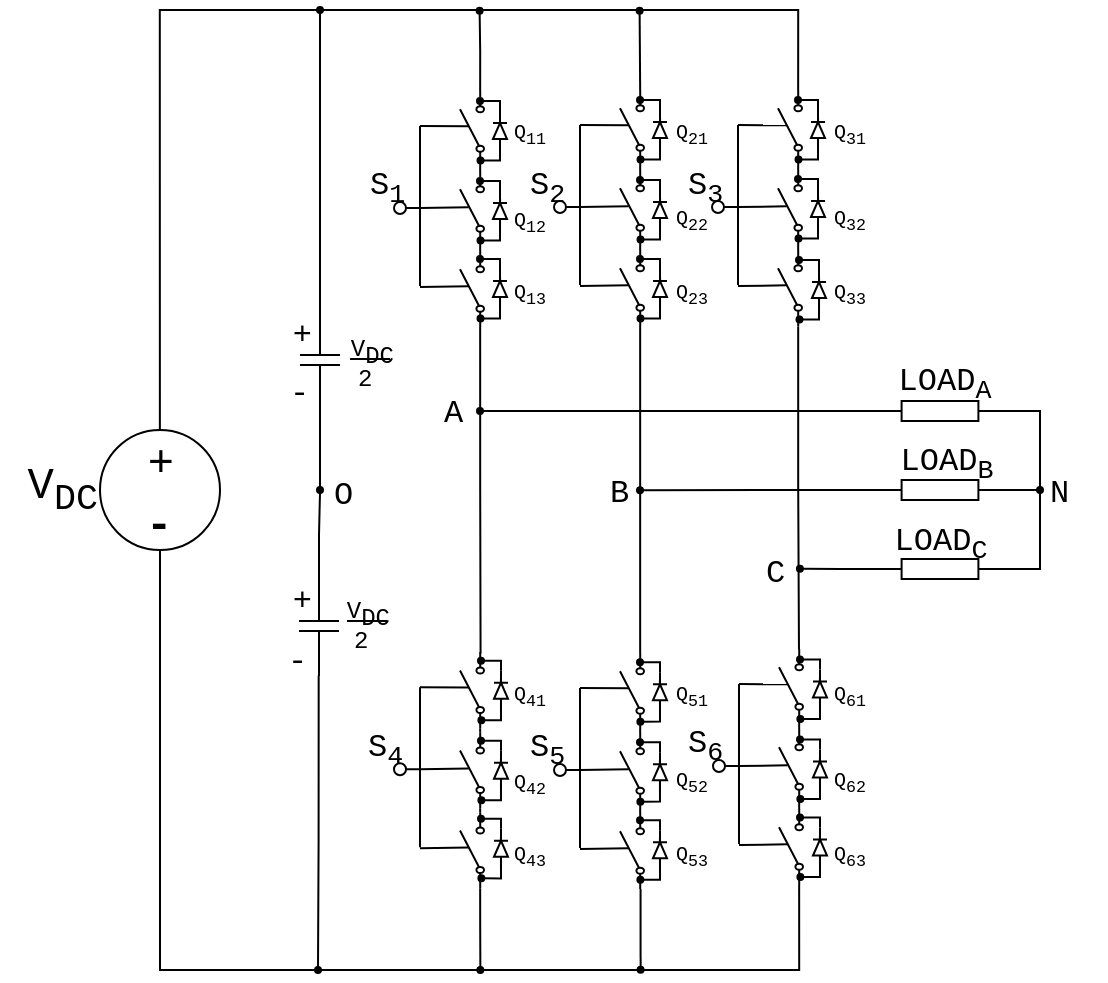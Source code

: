 <mxfile version="10.6.6" type="github"><diagram id="jFHOwnro1OlSfKR0PMQL" name="Page-1"><mxGraphModel dx="797" dy="446" grid="1" gridSize="5" guides="1" tooltips="1" connect="1" arrows="1" fold="1" page="1" pageScale="1" pageWidth="827" pageHeight="1169" math="0" shadow="0"><root><mxCell id="0"/><mxCell id="1" parent="0"/><mxCell id="5mjbSOAeUjAqKIvxGBOn-5" style="edgeStyle=orthogonalEdgeStyle;rounded=0;orthogonalLoop=1;jettySize=auto;html=1;exitX=0;exitY=0.5;exitDx=0;exitDy=0;exitPerimeter=0;endArrow=oval;endFill=1;fontSize=22;endSize=3;" parent="1" source="5mjbSOAeUjAqKIvxGBOn-6" edge="1"><mxGeometry relative="1" as="geometry"><mxPoint x="240" y="80" as="targetPoint"/></mxGeometry></mxCell><mxCell id="5mjbSOAeUjAqKIvxGBOn-6" value="" style="pointerEvents=1;verticalLabelPosition=bottom;shadow=0;dashed=0;align=center;fillColor=#ffffff;html=1;verticalAlign=top;strokeWidth=1;shape=mxgraph.electrical.capacitors.capacitor_1;fontSize=22;direction=south;" parent="1" vertex="1"><mxGeometry x="230" y="230" width="20" height="50" as="geometry"/></mxCell><mxCell id="5mjbSOAeUjAqKIvxGBOn-7" style="edgeStyle=orthogonalEdgeStyle;rounded=0;orthogonalLoop=1;jettySize=auto;html=1;exitX=0.578;exitY=1.038;exitDx=0;exitDy=0;exitPerimeter=0;endArrow=oval;endFill=1;fontSize=22;endSize=3;" parent="1" source="5mjbSOAeUjAqKIvxGBOn-41" edge="1"><mxGeometry relative="1" as="geometry"><mxPoint x="239" y="560" as="targetPoint"/><mxPoint x="239.488" y="430.093" as="sourcePoint"/><Array as="points"><mxPoint x="239" y="495"/></Array></mxGeometry></mxCell><mxCell id="5mjbSOAeUjAqKIvxGBOn-8" style="edgeStyle=orthogonalEdgeStyle;rounded=0;orthogonalLoop=1;jettySize=auto;html=1;exitX=0;exitY=0.5;exitDx=0;exitDy=0;exitPerimeter=0;entryX=1;entryY=0.5;entryDx=0;entryDy=0;entryPerimeter=0;endArrow=none;endFill=0;fontSize=22;" parent="1" source="5mjbSOAeUjAqKIvxGBOn-23" target="5mjbSOAeUjAqKIvxGBOn-6" edge="1"><mxGeometry relative="1" as="geometry"><Array as="points"><mxPoint x="240" y="320"/></Array></mxGeometry></mxCell><mxCell id="5mjbSOAeUjAqKIvxGBOn-9" value="" style="pointerEvents=1;verticalLabelPosition=bottom;shadow=0;dashed=0;align=center;fillColor=#ffffff;html=1;verticalAlign=top;strokeWidth=1;shape=mxgraph.electrical.capacitors.capacitor_1;fontSize=22;direction=south;" parent="1" vertex="1"><mxGeometry x="229.5" y="363" width="20" height="50" as="geometry"/></mxCell><mxCell id="5mjbSOAeUjAqKIvxGBOn-10" style="edgeStyle=orthogonalEdgeStyle;rounded=0;orthogonalLoop=1;jettySize=auto;html=1;exitX=1;exitY=0.84;exitDx=0;exitDy=0;exitPerimeter=0;endArrow=oval;endFill=1;fontSize=22;endSize=3;" parent="1" source="5mjbSOAeUjAqKIvxGBOn-12" edge="1"><mxGeometry relative="1" as="geometry"><mxPoint x="319.81" y="80.405" as="targetPoint"/><Array as="points"><mxPoint x="320" y="100.5"/></Array></mxGeometry></mxCell><mxCell id="5mjbSOAeUjAqKIvxGBOn-52" style="edgeStyle=orthogonalEdgeStyle;rounded=0;orthogonalLoop=1;jettySize=auto;html=1;exitX=0;exitY=0.5;exitDx=0;exitDy=0;exitPerimeter=0;endArrow=oval;endFill=1;endSize=3;" parent="1" source="5mjbSOAeUjAqKIvxGBOn-20" edge="1"><mxGeometry relative="1" as="geometry"><mxPoint x="320" y="280.558" as="targetPoint"/></mxGeometry></mxCell><mxCell id="5mjbSOAeUjAqKIvxGBOn-55" style="edgeStyle=orthogonalEdgeStyle;rounded=0;orthogonalLoop=1;jettySize=auto;html=1;exitX=1;exitY=0.5;exitDx=0;exitDy=0;exitPerimeter=0;entryX=1;entryY=0.5;entryDx=0;entryDy=0;entryPerimeter=0;endArrow=none;endFill=0;endSize=3;" parent="1" source="5mjbSOAeUjAqKIvxGBOn-20" target="5mjbSOAeUjAqKIvxGBOn-51" edge="1"><mxGeometry relative="1" as="geometry"/></mxCell><mxCell id="5mjbSOAeUjAqKIvxGBOn-20" value="" style="pointerEvents=1;verticalLabelPosition=bottom;shadow=0;dashed=0;align=center;fillColor=#ffffff;html=1;verticalAlign=top;strokeWidth=1;shape=mxgraph.electrical.resistors.resistor_1;fontSize=22;" parent="1" vertex="1"><mxGeometry x="520" y="275.5" width="60" height="10" as="geometry"/></mxCell><mxCell id="5mjbSOAeUjAqKIvxGBOn-21" style="edgeStyle=orthogonalEdgeStyle;rounded=0;orthogonalLoop=1;jettySize=auto;html=1;fontSize=22;endArrow=none;endFill=0;exitX=0.397;exitY=-0.003;exitDx=0;exitDy=0;exitPerimeter=0;entryX=1;entryY=0.84;entryDx=0;entryDy=0;entryPerimeter=0;" parent="1" source="5mjbSOAeUjAqKIvxGBOn-3" target="NvE2M6q7mFaZ9sULHZoS-58" edge="1"><mxGeometry relative="1" as="geometry"><mxPoint x="480" y="97" as="targetPoint"/><Array as="points"><mxPoint x="160" y="80"/><mxPoint x="480" y="80"/></Array><mxPoint x="160" y="270" as="sourcePoint"/></mxGeometry></mxCell><mxCell id="5mjbSOAeUjAqKIvxGBOn-22" style="edgeStyle=orthogonalEdgeStyle;rounded=0;orthogonalLoop=1;jettySize=auto;html=1;exitX=0.5;exitY=1;exitDx=0;exitDy=0;entryX=0;entryY=0.84;entryDx=0;entryDy=0;entryPerimeter=0;endArrow=none;endFill=0;fontSize=22;" parent="1" source="5mjbSOAeUjAqKIvxGBOn-2" target="NvE2M6q7mFaZ9sULHZoS-74" edge="1"><mxGeometry relative="1" as="geometry"><Array as="points"><mxPoint x="160" y="560"/><mxPoint x="479" y="560"/></Array><mxPoint x="159.81" y="389.905" as="sourcePoint"/><mxPoint x="479.81" y="544.19" as="targetPoint"/></mxGeometry></mxCell><mxCell id="5mjbSOAeUjAqKIvxGBOn-23" value="" style="ellipse;whiteSpace=wrap;html=1;aspect=fixed;fillColor=#000000;fontSize=22;" parent="1" vertex="1"><mxGeometry x="238.5" y="318.5" width="3" height="3" as="geometry"/></mxCell><mxCell id="5mjbSOAeUjAqKIvxGBOn-24" style="edgeStyle=orthogonalEdgeStyle;rounded=0;orthogonalLoop=1;jettySize=auto;html=1;exitX=0;exitY=0.5;exitDx=0;exitDy=0;exitPerimeter=0;entryX=0.5;entryY=1;entryDx=0;entryDy=0;endArrow=none;endFill=0;fontSize=22;" parent="1" source="5mjbSOAeUjAqKIvxGBOn-9" target="5mjbSOAeUjAqKIvxGBOn-23" edge="1"><mxGeometry relative="1" as="geometry"><mxPoint x="240" y="339.968" as="sourcePoint"/><mxPoint x="240" y="299.968" as="targetPoint"/><Array as="points"/></mxGeometry></mxCell><mxCell id="5mjbSOAeUjAqKIvxGBOn-25" value="&lt;font face=&quot;Courier New&quot;&gt;V&lt;sub&gt;DC&lt;/sub&gt;&lt;/font&gt;" style="text;html=1;resizable=0;points=[];autosize=1;align=right;verticalAlign=top;spacingTop=-4;fontSize=22;" parent="1" vertex="1"><mxGeometry x="80" y="301" width="50" height="30" as="geometry"/></mxCell><mxCell id="5mjbSOAeUjAqKIvxGBOn-26" value="&lt;font style=&quot;font-size: 16px&quot; face=&quot;Courier New&quot;&gt;LOAD&lt;/font&gt;&lt;font style=&quot;font-size: 16px&quot; face=&quot;Courier New&quot;&gt;&lt;sub&gt;A&lt;/sub&gt;&lt;/font&gt;" style="text;html=1;resizable=0;points=[];autosize=1;align=center;verticalAlign=top;spacingTop=-4;fontSize=16;" parent="1" vertex="1"><mxGeometry x="522" y="252" width="60" height="20" as="geometry"/></mxCell><mxCell id="5mjbSOAeUjAqKIvxGBOn-31" value="" style="group" parent="1" vertex="1" connectable="0"><mxGeometry x="227.5" y="238.5" width="50" height="35" as="geometry"/></mxCell><mxCell id="5mjbSOAeUjAqKIvxGBOn-32" value="" style="endArrow=none;html=1;fontSize=16;" parent="5mjbSOAeUjAqKIvxGBOn-31" edge="1"><mxGeometry width="50" height="50" relative="1" as="geometry"><mxPoint x="27.5" y="16" as="sourcePoint"/><mxPoint x="47.5" y="16" as="targetPoint"/></mxGeometry></mxCell><mxCell id="5mjbSOAeUjAqKIvxGBOn-33" value="&lt;font style=&quot;font-size: 12px;&quot; face=&quot;Courier New&quot;&gt;V&lt;sub style=&quot;font-size: 12px;&quot;&gt;DC&lt;/sub&gt;&lt;/font&gt;" style="text;html=1;resizable=0;points=[];autosize=1;align=right;verticalAlign=top;spacingTop=-4;fontSize=12;" parent="5mjbSOAeUjAqKIvxGBOn-31" vertex="1"><mxGeometry width="50" height="30" as="geometry"/></mxCell><mxCell id="5mjbSOAeUjAqKIvxGBOn-34" value="&lt;font face=&quot;Courier New&quot;&gt;2&lt;/font&gt;" style="text;html=1;resizable=0;points=[];autosize=1;align=left;verticalAlign=top;spacingTop=-4;fontSize=12;" parent="5mjbSOAeUjAqKIvxGBOn-31" vertex="1"><mxGeometry x="29" y="15" width="20" height="20" as="geometry"/></mxCell><mxCell id="5mjbSOAeUjAqKIvxGBOn-35" value="" style="group" parent="1" vertex="1" connectable="0"><mxGeometry x="226" y="369.5" width="50" height="35" as="geometry"/></mxCell><mxCell id="5mjbSOAeUjAqKIvxGBOn-36" value="" style="endArrow=none;html=1;fontSize=16;" parent="5mjbSOAeUjAqKIvxGBOn-35" edge="1"><mxGeometry width="50" height="50" relative="1" as="geometry"><mxPoint x="27.5" y="16" as="sourcePoint"/><mxPoint x="47.5" y="16" as="targetPoint"/></mxGeometry></mxCell><mxCell id="5mjbSOAeUjAqKIvxGBOn-37" value="&lt;font style=&quot;font-size: 12px;&quot; face=&quot;Courier New&quot;&gt;V&lt;sub style=&quot;font-size: 12px;&quot;&gt;DC&lt;/sub&gt;&lt;/font&gt;" style="text;html=1;resizable=0;points=[];autosize=1;align=right;verticalAlign=top;spacingTop=-4;fontSize=12;" parent="5mjbSOAeUjAqKIvxGBOn-35" vertex="1"><mxGeometry width="50" height="30" as="geometry"/></mxCell><mxCell id="5mjbSOAeUjAqKIvxGBOn-38" value="&lt;font face=&quot;Courier New&quot;&gt;2&lt;/font&gt;" style="text;html=1;resizable=0;points=[];autosize=1;align=left;verticalAlign=top;spacingTop=-4;fontSize=12;" parent="5mjbSOAeUjAqKIvxGBOn-35" vertex="1"><mxGeometry x="29" y="15" width="20" height="20" as="geometry"/></mxCell><mxCell id="5mjbSOAeUjAqKIvxGBOn-39" value="&lt;font style=&quot;font-size: 16px;&quot; face=&quot;Courier New&quot;&gt;+&lt;/font&gt;" style="text;html=1;resizable=0;points=[];autosize=1;align=right;verticalAlign=top;spacingTop=-4;fontSize=16;" parent="1" vertex="1"><mxGeometry x="217" y="229" width="20" height="20" as="geometry"/></mxCell><mxCell id="5mjbSOAeUjAqKIvxGBOn-40" value="&lt;font style=&quot;font-size: 16px;&quot; face=&quot;Courier New&quot;&gt;+&lt;/font&gt;" style="text;html=1;resizable=0;points=[];autosize=1;align=right;verticalAlign=top;spacingTop=-4;fontSize=16;" parent="1" vertex="1"><mxGeometry x="217" y="362" width="20" height="20" as="geometry"/></mxCell><mxCell id="5mjbSOAeUjAqKIvxGBOn-41" value="&lt;font face=&quot;Courier New&quot;&gt;-&lt;/font&gt;" style="text;html=1;resizable=0;points=[];autosize=1;align=left;verticalAlign=top;spacingTop=-4;fontSize=16;" parent="1" vertex="1"><mxGeometry x="222" y="392" width="30" height="20" as="geometry"/></mxCell><mxCell id="5mjbSOAeUjAqKIvxGBOn-42" value="&lt;font face=&quot;Courier New&quot;&gt;-&lt;/font&gt;" style="text;html=1;resizable=0;points=[];autosize=1;align=left;verticalAlign=top;spacingTop=-4;fontSize=16;" parent="1" vertex="1"><mxGeometry x="222.5" y="258" width="30" height="20" as="geometry"/></mxCell><mxCell id="5mjbSOAeUjAqKIvxGBOn-1" value="" style="group" parent="1" vertex="1" connectable="0"><mxGeometry x="130" y="290" width="60" height="60" as="geometry"/></mxCell><mxCell id="5mjbSOAeUjAqKIvxGBOn-2" value="" style="ellipse;whiteSpace=wrap;html=1;aspect=fixed;fillColor=none;" parent="5mjbSOAeUjAqKIvxGBOn-1" vertex="1"><mxGeometry width="60" height="60" as="geometry"/></mxCell><mxCell id="5mjbSOAeUjAqKIvxGBOn-3" value="+" style="text;html=1;resizable=0;points=[];autosize=1;align=left;verticalAlign=top;spacingTop=-4;fontStyle=0;fontSize=22;" parent="5mjbSOAeUjAqKIvxGBOn-1" vertex="1"><mxGeometry x="22" width="20" height="20" as="geometry"/></mxCell><mxCell id="5mjbSOAeUjAqKIvxGBOn-4" value="&lt;font style=&quot;font-size: 22px;&quot; face=&quot;Courier New&quot;&gt;-&lt;/font&gt;" style="text;html=1;resizable=0;points=[];autosize=1;align=left;verticalAlign=top;spacingTop=-4;fontSize=22;fontStyle=1" parent="5mjbSOAeUjAqKIvxGBOn-1" vertex="1"><mxGeometry x="21" y="31" width="30" height="20" as="geometry"/></mxCell><mxCell id="5mjbSOAeUjAqKIvxGBOn-43" style="edgeStyle=orthogonalEdgeStyle;rounded=0;orthogonalLoop=1;jettySize=auto;html=1;exitX=1;exitY=0.84;exitDx=0;exitDy=0;exitPerimeter=0;endArrow=oval;endFill=1;fontSize=22;endSize=3;" parent="1" source="NvE2M6q7mFaZ9sULHZoS-21" edge="1"><mxGeometry relative="1" as="geometry"><mxPoint x="399.81" y="80.357" as="targetPoint"/><mxPoint x="400.286" y="96.571" as="sourcePoint"/></mxGeometry></mxCell><mxCell id="5mjbSOAeUjAqKIvxGBOn-46" style="edgeStyle=orthogonalEdgeStyle;rounded=0;orthogonalLoop=1;jettySize=auto;html=1;endArrow=oval;endFill=1;fontSize=22;endSize=3;exitX=0;exitY=0.84;exitDx=0;exitDy=0;exitPerimeter=0;" parent="1" edge="1"><mxGeometry relative="1" as="geometry"><mxPoint x="400.31" y="559.905" as="targetPoint"/><mxPoint x="400.287" y="519.465" as="sourcePoint"/><Array as="points"><mxPoint x="400" y="560"/></Array></mxGeometry></mxCell><mxCell id="5mjbSOAeUjAqKIvxGBOn-53" style="edgeStyle=orthogonalEdgeStyle;rounded=0;orthogonalLoop=1;jettySize=auto;html=1;exitX=0;exitY=0.5;exitDx=0;exitDy=0;exitPerimeter=0;endArrow=oval;endFill=1;endSize=3;" parent="1" source="5mjbSOAeUjAqKIvxGBOn-50" edge="1"><mxGeometry relative="1" as="geometry"><mxPoint x="400" y="320.093" as="targetPoint"/></mxGeometry></mxCell><mxCell id="5mjbSOAeUjAqKIvxGBOn-56" style="edgeStyle=orthogonalEdgeStyle;rounded=0;orthogonalLoop=1;jettySize=auto;html=1;exitX=1;exitY=0.5;exitDx=0;exitDy=0;exitPerimeter=0;endArrow=oval;endFill=1;endSize=3;" parent="1" source="5mjbSOAeUjAqKIvxGBOn-50" edge="1"><mxGeometry relative="1" as="geometry"><mxPoint x="599.953" y="320.093" as="targetPoint"/></mxGeometry></mxCell><mxCell id="5mjbSOAeUjAqKIvxGBOn-50" value="" style="pointerEvents=1;verticalLabelPosition=bottom;shadow=0;dashed=0;align=center;fillColor=#ffffff;html=1;verticalAlign=top;strokeWidth=1;shape=mxgraph.electrical.resistors.resistor_1;fontSize=22;" parent="1" vertex="1"><mxGeometry x="520" y="315" width="60" height="10" as="geometry"/></mxCell><mxCell id="5mjbSOAeUjAqKIvxGBOn-54" style="edgeStyle=orthogonalEdgeStyle;rounded=0;orthogonalLoop=1;jettySize=auto;html=1;exitX=0;exitY=0.5;exitDx=0;exitDy=0;exitPerimeter=0;endArrow=oval;endFill=1;endSize=3;" parent="1" source="5mjbSOAeUjAqKIvxGBOn-51" edge="1"><mxGeometry relative="1" as="geometry"><mxPoint x="479.953" y="359.395" as="targetPoint"/></mxGeometry></mxCell><mxCell id="5mjbSOAeUjAqKIvxGBOn-51" value="" style="pointerEvents=1;verticalLabelPosition=bottom;shadow=0;dashed=0;align=center;fillColor=#ffffff;html=1;verticalAlign=top;strokeWidth=1;shape=mxgraph.electrical.resistors.resistor_1;fontSize=22;" parent="1" vertex="1"><mxGeometry x="520" y="354.5" width="60" height="10" as="geometry"/></mxCell><mxCell id="5mjbSOAeUjAqKIvxGBOn-57" value="&lt;font style=&quot;font-size: 16px&quot; face=&quot;Courier New&quot;&gt;LOAD&lt;/font&gt;&lt;sub&gt;&lt;font face=&quot;Courier New&quot;&gt;B&lt;/font&gt;&lt;/sub&gt;" style="text;html=1;resizable=0;points=[];autosize=1;align=center;verticalAlign=top;spacingTop=-4;fontSize=16;" parent="1" vertex="1"><mxGeometry x="523" y="292" width="60" height="20" as="geometry"/></mxCell><mxCell id="5mjbSOAeUjAqKIvxGBOn-58" value="&lt;font style=&quot;font-size: 16px&quot; face=&quot;Courier New&quot;&gt;LOAD&lt;/font&gt;&lt;sub&gt;&lt;font face=&quot;Courier New&quot;&gt;C&lt;/font&gt;&lt;/sub&gt;" style="text;html=1;resizable=0;points=[];autosize=1;align=center;verticalAlign=top;spacingTop=-4;fontSize=16;" parent="1" vertex="1"><mxGeometry x="520" y="332" width="60" height="20" as="geometry"/></mxCell><mxCell id="5mjbSOAeUjAqKIvxGBOn-59" value="&lt;font style=&quot;font-size: 16px&quot; face=&quot;Courier New&quot;&gt;N&lt;/font&gt;" style="text;html=1;resizable=0;points=[];autosize=1;align=left;verticalAlign=top;spacingTop=-4;" parent="1" vertex="1"><mxGeometry x="603" y="309.5" width="30" height="20" as="geometry"/></mxCell><mxCell id="5mjbSOAeUjAqKIvxGBOn-60" value="&lt;font style=&quot;font-size: 16px&quot; face=&quot;Courier New&quot;&gt;O&lt;/font&gt;" style="text;html=1;resizable=0;points=[];autosize=1;align=left;verticalAlign=top;spacingTop=-4;" parent="1" vertex="1"><mxGeometry x="244.5" y="310.5" width="30" height="20" as="geometry"/></mxCell><mxCell id="5mjbSOAeUjAqKIvxGBOn-61" value="&lt;font style=&quot;font-size: 16px&quot; face=&quot;Courier New&quot;&gt;A&lt;/font&gt;" style="text;html=1;resizable=0;points=[];autosize=1;align=left;verticalAlign=top;spacingTop=-4;" parent="1" vertex="1"><mxGeometry x="300" y="270" width="30" height="20" as="geometry"/></mxCell><mxCell id="5mjbSOAeUjAqKIvxGBOn-62" value="&lt;font style=&quot;font-size: 16px&quot; face=&quot;Courier New&quot;&gt;B&lt;/font&gt;" style="text;html=1;resizable=0;points=[];autosize=1;align=left;verticalAlign=top;spacingTop=-4;" parent="1" vertex="1"><mxGeometry x="383" y="310" width="30" height="20" as="geometry"/></mxCell><mxCell id="5mjbSOAeUjAqKIvxGBOn-63" value="&lt;font style=&quot;font-size: 16px&quot; face=&quot;Courier New&quot;&gt;C&lt;/font&gt;" style="text;html=1;resizable=0;points=[];autosize=1;align=left;verticalAlign=top;spacingTop=-4;" parent="1" vertex="1"><mxGeometry x="461" y="349.5" width="30" height="20" as="geometry"/></mxCell><mxCell id="NvE2M6q7mFaZ9sULHZoS-7" style="edgeStyle=orthogonalEdgeStyle;rounded=0;orthogonalLoop=1;jettySize=auto;html=1;exitX=0;exitY=0.84;exitDx=0;exitDy=0;exitPerimeter=0;entryX=1;entryY=0.84;entryDx=0;entryDy=0;entryPerimeter=0;endArrow=none;endFill=0;" parent="1" source="NvE2M6q7mFaZ9sULHZoS-2" edge="1"><mxGeometry relative="1" as="geometry"><mxPoint x="320.286" y="401.81" as="targetPoint"/></mxGeometry></mxCell><mxCell id="NvE2M6q7mFaZ9sULHZoS-32" value="" style="group" parent="1" vertex="1" connectable="0"><mxGeometry x="264.5" y="411.119" width="68.5" height="118" as="geometry"/></mxCell><mxCell id="NvE2M6q7mFaZ9sULHZoS-33" value="" style="pointerEvents=1;verticalLabelPosition=bottom;shadow=0;dashed=0;align=center;fillColor=#ffffff;html=1;verticalAlign=top;strokeWidth=1;shape=mxgraph.electrical.electro-mechanical.simple_switch;fontSize=22;direction=north;" parent="NvE2M6q7mFaZ9sULHZoS-32" vertex="1"><mxGeometry x="45.5" y="-10" width="12" height="38" as="geometry"/></mxCell><mxCell id="NvE2M6q7mFaZ9sULHZoS-35" value="" style="pointerEvents=1;verticalLabelPosition=bottom;shadow=0;dashed=0;align=center;fillColor=#ffffff;html=1;verticalAlign=top;strokeWidth=1;shape=mxgraph.electrical.electro-mechanical.simple_switch;fontSize=22;direction=north;" parent="NvE2M6q7mFaZ9sULHZoS-32" vertex="1"><mxGeometry x="45.5" y="30" width="12" height="38" as="geometry"/></mxCell><mxCell id="NvE2M6q7mFaZ9sULHZoS-36" style="edgeStyle=orthogonalEdgeStyle;rounded=0;orthogonalLoop=1;jettySize=auto;html=1;exitX=0;exitY=0.84;exitDx=0;exitDy=0;exitPerimeter=0;entryX=1;entryY=0.84;entryDx=0;entryDy=0;entryPerimeter=0;endArrow=none;endFill=0;" parent="NvE2M6q7mFaZ9sULHZoS-32" source="NvE2M6q7mFaZ9sULHZoS-33" target="NvE2M6q7mFaZ9sULHZoS-35" edge="1"><mxGeometry relative="1" as="geometry"/></mxCell><mxCell id="NvE2M6q7mFaZ9sULHZoS-37" value="" style="pointerEvents=1;verticalLabelPosition=bottom;shadow=0;dashed=0;align=center;fillColor=#ffffff;html=1;verticalAlign=top;strokeWidth=1;shape=mxgraph.electrical.electro-mechanical.simple_switch;fontSize=22;direction=north;" parent="NvE2M6q7mFaZ9sULHZoS-32" vertex="1"><mxGeometry x="45.5" y="70" width="12" height="38" as="geometry"/></mxCell><mxCell id="NvE2M6q7mFaZ9sULHZoS-38" style="edgeStyle=orthogonalEdgeStyle;rounded=0;orthogonalLoop=1;jettySize=auto;html=1;exitX=0;exitY=0.84;exitDx=0;exitDy=0;exitPerimeter=0;entryX=1;entryY=0.84;entryDx=0;entryDy=0;entryPerimeter=0;endArrow=none;endFill=0;" parent="NvE2M6q7mFaZ9sULHZoS-32" source="NvE2M6q7mFaZ9sULHZoS-35" target="NvE2M6q7mFaZ9sULHZoS-37" edge="1"><mxGeometry relative="1" as="geometry"/></mxCell><mxCell id="NvE2M6q7mFaZ9sULHZoS-39" value="" style="endArrow=none;html=1;entryX=0.509;entryY=0.362;entryDx=0;entryDy=0;entryPerimeter=0;" parent="NvE2M6q7mFaZ9sULHZoS-32" edge="1"><mxGeometry width="50" height="50" relative="1" as="geometry"><mxPoint x="25.5" y="7.5" as="sourcePoint"/><mxPoint x="49.842" y="7.661" as="targetPoint"/></mxGeometry></mxCell><mxCell id="NvE2M6q7mFaZ9sULHZoS-40" value="" style="endArrow=none;html=1;entryX=0.509;entryY=0.362;entryDx=0;entryDy=0;entryPerimeter=0;" parent="NvE2M6q7mFaZ9sULHZoS-32" edge="1"><mxGeometry width="50" height="50" relative="1" as="geometry"><mxPoint x="25.5" y="48.5" as="sourcePoint"/><mxPoint x="49.842" y="48.161" as="targetPoint"/></mxGeometry></mxCell><mxCell id="NvE2M6q7mFaZ9sULHZoS-41" value="" style="endArrow=none;html=1;entryX=0.509;entryY=0.362;entryDx=0;entryDy=0;entryPerimeter=0;" parent="NvE2M6q7mFaZ9sULHZoS-32" edge="1"><mxGeometry width="50" height="50" relative="1" as="geometry"><mxPoint x="25.5" y="88" as="sourcePoint"/><mxPoint x="49.842" y="87.661" as="targetPoint"/></mxGeometry></mxCell><mxCell id="NvE2M6q7mFaZ9sULHZoS-42" value="" style="endArrow=none;html=1;" parent="NvE2M6q7mFaZ9sULHZoS-32" edge="1"><mxGeometry width="50" height="50" relative="1" as="geometry"><mxPoint x="25.5" y="87.5" as="sourcePoint"/><mxPoint x="25.5" y="7.5" as="targetPoint"/></mxGeometry></mxCell><mxCell id="NvE2M6q7mFaZ9sULHZoS-43" value="" style="endArrow=none;html=1;startArrow=oval;startFill=0;" parent="NvE2M6q7mFaZ9sULHZoS-32" edge="1"><mxGeometry width="50" height="50" relative="1" as="geometry"><mxPoint x="15.5" y="48.5" as="sourcePoint"/><mxPoint x="25.5" y="48.5" as="targetPoint"/></mxGeometry></mxCell><mxCell id="7NHL9jRSzekVJqXB59oT-31" style="edgeStyle=orthogonalEdgeStyle;rounded=0;orthogonalLoop=1;jettySize=auto;html=1;exitX=1;exitY=0.5;exitDx=0;exitDy=0;exitPerimeter=0;startSize=5;endArrow=oval;endFill=1;endSize=3;" edge="1" parent="NvE2M6q7mFaZ9sULHZoS-32" source="7NHL9jRSzekVJqXB59oT-33"><mxGeometry relative="1" as="geometry"><mxPoint x="55.953" y="-6.259" as="targetPoint"/><Array as="points"><mxPoint x="65.5" y="-5.735"/><mxPoint x="55.5" y="-5.735"/></Array></mxGeometry></mxCell><mxCell id="7NHL9jRSzekVJqXB59oT-32" style="edgeStyle=orthogonalEdgeStyle;rounded=0;orthogonalLoop=1;jettySize=auto;html=1;exitX=0;exitY=0.5;exitDx=0;exitDy=0;exitPerimeter=0;startSize=5;endArrow=oval;endFill=1;endSize=3;entryX=0.085;entryY=0.854;entryDx=0;entryDy=0;entryPerimeter=0;" edge="1" parent="NvE2M6q7mFaZ9sULHZoS-32"><mxGeometry relative="1" as="geometry"><mxPoint x="56.186" y="23.974" as="targetPoint"/><mxPoint x="65.953" y="3.276" as="sourcePoint"/><Array as="points"><mxPoint x="66.5" y="24.265"/></Array></mxGeometry></mxCell><mxCell id="7NHL9jRSzekVJqXB59oT-33" value="" style="pointerEvents=1;fillColor=#000000;verticalLabelPosition=bottom;shadow=0;dashed=0;align=center;fillColor=#ffffff;html=1;verticalAlign=top;strokeWidth=1;shape=mxgraph.electrical.diodes.diode;direction=north;" vertex="1" parent="NvE2M6q7mFaZ9sULHZoS-32"><mxGeometry x="62.5" y="-0.735" width="7" height="20" as="geometry"/></mxCell><mxCell id="7NHL9jRSzekVJqXB59oT-34" style="edgeStyle=orthogonalEdgeStyle;rounded=0;orthogonalLoop=1;jettySize=auto;html=1;exitX=1;exitY=0.5;exitDx=0;exitDy=0;exitPerimeter=0;startSize=5;endArrow=oval;endFill=1;endSize=3;" edge="1" parent="NvE2M6q7mFaZ9sULHZoS-32" source="7NHL9jRSzekVJqXB59oT-36"><mxGeometry relative="1" as="geometry"><mxPoint x="55.953" y="33.741" as="targetPoint"/><Array as="points"><mxPoint x="65.5" y="34.265"/><mxPoint x="55.5" y="34.265"/></Array></mxGeometry></mxCell><mxCell id="7NHL9jRSzekVJqXB59oT-35" style="edgeStyle=orthogonalEdgeStyle;rounded=0;orthogonalLoop=1;jettySize=auto;html=1;exitX=0;exitY=0.5;exitDx=0;exitDy=0;exitPerimeter=0;startSize=5;endArrow=oval;endFill=1;endSize=3;entryX=0.085;entryY=0.854;entryDx=0;entryDy=0;entryPerimeter=0;" edge="1" parent="NvE2M6q7mFaZ9sULHZoS-32"><mxGeometry relative="1" as="geometry"><mxPoint x="56.186" y="63.974" as="targetPoint"/><mxPoint x="65.953" y="43.276" as="sourcePoint"/><Array as="points"><mxPoint x="66.5" y="64.265"/></Array></mxGeometry></mxCell><mxCell id="7NHL9jRSzekVJqXB59oT-36" value="" style="pointerEvents=1;fillColor=#000000;verticalLabelPosition=bottom;shadow=0;dashed=0;align=center;fillColor=#ffffff;html=1;verticalAlign=top;strokeWidth=1;shape=mxgraph.electrical.diodes.diode;direction=north;" vertex="1" parent="NvE2M6q7mFaZ9sULHZoS-32"><mxGeometry x="62.5" y="39.265" width="7" height="20" as="geometry"/></mxCell><mxCell id="7NHL9jRSzekVJqXB59oT-37" style="edgeStyle=orthogonalEdgeStyle;rounded=0;orthogonalLoop=1;jettySize=auto;html=1;exitX=1;exitY=0.5;exitDx=0;exitDy=0;exitPerimeter=0;startSize=5;endArrow=oval;endFill=1;endSize=3;" edge="1" parent="NvE2M6q7mFaZ9sULHZoS-32" source="7NHL9jRSzekVJqXB59oT-39"><mxGeometry relative="1" as="geometry"><mxPoint x="55.953" y="72.811" as="targetPoint"/><Array as="points"><mxPoint x="65.5" y="73.265"/><mxPoint x="55.5" y="73.265"/></Array></mxGeometry></mxCell><mxCell id="7NHL9jRSzekVJqXB59oT-38" style="edgeStyle=orthogonalEdgeStyle;rounded=0;orthogonalLoop=1;jettySize=auto;html=1;exitX=0;exitY=0.5;exitDx=0;exitDy=0;exitPerimeter=0;startSize=5;endArrow=oval;endFill=1;endSize=3;entryX=0.085;entryY=0.854;entryDx=0;entryDy=0;entryPerimeter=0;" edge="1" parent="NvE2M6q7mFaZ9sULHZoS-32"><mxGeometry relative="1" as="geometry"><mxPoint x="56.186" y="103.044" as="targetPoint"/><mxPoint x="65.953" y="82.114" as="sourcePoint"/><Array as="points"><mxPoint x="66.5" y="103.265"/></Array></mxGeometry></mxCell><mxCell id="7NHL9jRSzekVJqXB59oT-39" value="" style="pointerEvents=1;fillColor=#000000;verticalLabelPosition=bottom;shadow=0;dashed=0;align=center;fillColor=#ffffff;html=1;verticalAlign=top;strokeWidth=1;shape=mxgraph.electrical.diodes.diode;direction=north;" vertex="1" parent="NvE2M6q7mFaZ9sULHZoS-32"><mxGeometry x="62.5" y="78.265" width="7" height="20" as="geometry"/></mxCell><mxCell id="NvE2M6q7mFaZ9sULHZoS-44" style="edgeStyle=orthogonalEdgeStyle;rounded=0;orthogonalLoop=1;jettySize=auto;html=1;exitX=0;exitY=0.84;exitDx=0;exitDy=0;exitPerimeter=0;startArrow=none;startFill=0;endArrow=oval;endFill=1;endSize=3;" parent="1" source="NvE2M6q7mFaZ9sULHZoS-37" edge="1"><mxGeometry relative="1" as="geometry"><mxPoint x="320.186" y="560" as="targetPoint"/></mxGeometry></mxCell><mxCell id="NvE2M6q7mFaZ9sULHZoS-34" value="&lt;font face=&quot;Courier New&quot;&gt;S&lt;sub&gt;4&lt;/sub&gt;&lt;/font&gt;" style="text;html=1;resizable=0;points=[];autosize=1;align=left;verticalAlign=top;spacingTop=-4;fontSize=16;" parent="1" vertex="1"><mxGeometry x="261.5" y="435.119" width="30" height="20" as="geometry"/></mxCell><mxCell id="NvE2M6q7mFaZ9sULHZoS-45" value="" style="group" parent="1" vertex="1" connectable="0"><mxGeometry x="342.5" y="401.5" width="71" height="118" as="geometry"/></mxCell><mxCell id="NvE2M6q7mFaZ9sULHZoS-46" value="" style="pointerEvents=1;verticalLabelPosition=bottom;shadow=0;dashed=0;align=center;fillColor=#ffffff;html=1;verticalAlign=top;strokeWidth=1;shape=mxgraph.electrical.electro-mechanical.simple_switch;fontSize=22;direction=north;" parent="NvE2M6q7mFaZ9sULHZoS-45" vertex="1"><mxGeometry x="47.5" width="12" height="38" as="geometry"/></mxCell><mxCell id="NvE2M6q7mFaZ9sULHZoS-47" value="&lt;font face=&quot;Courier New&quot;&gt;S&lt;sub&gt;5&lt;/sub&gt;&lt;/font&gt;" style="text;html=1;resizable=0;points=[];autosize=1;align=left;verticalAlign=top;spacingTop=-4;fontSize=16;" parent="NvE2M6q7mFaZ9sULHZoS-45" vertex="1"><mxGeometry y="33.5" width="30" height="20" as="geometry"/></mxCell><mxCell id="NvE2M6q7mFaZ9sULHZoS-48" value="" style="pointerEvents=1;verticalLabelPosition=bottom;shadow=0;dashed=0;align=center;fillColor=#ffffff;html=1;verticalAlign=top;strokeWidth=1;shape=mxgraph.electrical.electro-mechanical.simple_switch;fontSize=22;direction=north;" parent="NvE2M6q7mFaZ9sULHZoS-45" vertex="1"><mxGeometry x="47.5" y="40" width="12" height="38" as="geometry"/></mxCell><mxCell id="NvE2M6q7mFaZ9sULHZoS-49" style="edgeStyle=orthogonalEdgeStyle;rounded=0;orthogonalLoop=1;jettySize=auto;html=1;exitX=0;exitY=0.84;exitDx=0;exitDy=0;exitPerimeter=0;entryX=1;entryY=0.84;entryDx=0;entryDy=0;entryPerimeter=0;endArrow=none;endFill=0;" parent="NvE2M6q7mFaZ9sULHZoS-45" source="NvE2M6q7mFaZ9sULHZoS-46" target="NvE2M6q7mFaZ9sULHZoS-48" edge="1"><mxGeometry relative="1" as="geometry"/></mxCell><mxCell id="NvE2M6q7mFaZ9sULHZoS-50" value="" style="pointerEvents=1;verticalLabelPosition=bottom;shadow=0;dashed=0;align=center;fillColor=#ffffff;html=1;verticalAlign=top;strokeWidth=1;shape=mxgraph.electrical.electro-mechanical.simple_switch;fontSize=22;direction=north;" parent="NvE2M6q7mFaZ9sULHZoS-45" vertex="1"><mxGeometry x="47.5" y="80" width="12" height="38" as="geometry"/></mxCell><mxCell id="NvE2M6q7mFaZ9sULHZoS-51" style="edgeStyle=orthogonalEdgeStyle;rounded=0;orthogonalLoop=1;jettySize=auto;html=1;exitX=0;exitY=0.84;exitDx=0;exitDy=0;exitPerimeter=0;entryX=1;entryY=0.84;entryDx=0;entryDy=0;entryPerimeter=0;endArrow=none;endFill=0;" parent="NvE2M6q7mFaZ9sULHZoS-45" source="NvE2M6q7mFaZ9sULHZoS-48" target="NvE2M6q7mFaZ9sULHZoS-50" edge="1"><mxGeometry relative="1" as="geometry"/></mxCell><mxCell id="NvE2M6q7mFaZ9sULHZoS-52" value="" style="endArrow=none;html=1;entryX=0.509;entryY=0.362;entryDx=0;entryDy=0;entryPerimeter=0;" parent="NvE2M6q7mFaZ9sULHZoS-45" edge="1"><mxGeometry width="50" height="50" relative="1" as="geometry"><mxPoint x="27.5" y="17.5" as="sourcePoint"/><mxPoint x="51.842" y="17.661" as="targetPoint"/></mxGeometry></mxCell><mxCell id="NvE2M6q7mFaZ9sULHZoS-53" value="" style="endArrow=none;html=1;entryX=0.509;entryY=0.362;entryDx=0;entryDy=0;entryPerimeter=0;" parent="NvE2M6q7mFaZ9sULHZoS-45" edge="1"><mxGeometry width="50" height="50" relative="1" as="geometry"><mxPoint x="27.5" y="58.5" as="sourcePoint"/><mxPoint x="51.842" y="58.161" as="targetPoint"/></mxGeometry></mxCell><mxCell id="NvE2M6q7mFaZ9sULHZoS-54" value="" style="endArrow=none;html=1;entryX=0.509;entryY=0.362;entryDx=0;entryDy=0;entryPerimeter=0;" parent="NvE2M6q7mFaZ9sULHZoS-45" edge="1"><mxGeometry width="50" height="50" relative="1" as="geometry"><mxPoint x="27.5" y="98" as="sourcePoint"/><mxPoint x="51.842" y="97.661" as="targetPoint"/></mxGeometry></mxCell><mxCell id="NvE2M6q7mFaZ9sULHZoS-55" value="" style="endArrow=none;html=1;" parent="NvE2M6q7mFaZ9sULHZoS-45" edge="1"><mxGeometry width="50" height="50" relative="1" as="geometry"><mxPoint x="27.5" y="97.5" as="sourcePoint"/><mxPoint x="27.5" y="17.5" as="targetPoint"/></mxGeometry></mxCell><mxCell id="NvE2M6q7mFaZ9sULHZoS-56" value="" style="endArrow=none;html=1;startArrow=oval;startFill=0;" parent="NvE2M6q7mFaZ9sULHZoS-45" edge="1"><mxGeometry width="50" height="50" relative="1" as="geometry"><mxPoint x="17.5" y="58.5" as="sourcePoint"/><mxPoint x="27.5" y="58.5" as="targetPoint"/></mxGeometry></mxCell><mxCell id="7NHL9jRSzekVJqXB59oT-40" style="edgeStyle=orthogonalEdgeStyle;rounded=0;orthogonalLoop=1;jettySize=auto;html=1;exitX=1;exitY=0.5;exitDx=0;exitDy=0;exitPerimeter=0;startSize=5;endArrow=oval;endFill=1;endSize=3;" edge="1" parent="NvE2M6q7mFaZ9sULHZoS-45" source="7NHL9jRSzekVJqXB59oT-42"><mxGeometry relative="1" as="geometry"><mxPoint x="57.453" y="4.105" as="targetPoint"/><Array as="points"><mxPoint x="67" y="4.628"/><mxPoint x="57" y="4.628"/></Array></mxGeometry></mxCell><mxCell id="7NHL9jRSzekVJqXB59oT-41" style="edgeStyle=orthogonalEdgeStyle;rounded=0;orthogonalLoop=1;jettySize=auto;html=1;exitX=0;exitY=0.5;exitDx=0;exitDy=0;exitPerimeter=0;startSize=5;endArrow=oval;endFill=1;endSize=3;entryX=0.085;entryY=0.854;entryDx=0;entryDy=0;entryPerimeter=0;" edge="1" parent="NvE2M6q7mFaZ9sULHZoS-45"><mxGeometry relative="1" as="geometry"><mxPoint x="57.686" y="34.337" as="targetPoint"/><mxPoint x="67.453" y="13.64" as="sourcePoint"/><Array as="points"><mxPoint x="68" y="34.628"/></Array></mxGeometry></mxCell><mxCell id="7NHL9jRSzekVJqXB59oT-42" value="" style="pointerEvents=1;fillColor=#000000;verticalLabelPosition=bottom;shadow=0;dashed=0;align=center;fillColor=#ffffff;html=1;verticalAlign=top;strokeWidth=1;shape=mxgraph.electrical.diodes.diode;direction=north;" vertex="1" parent="NvE2M6q7mFaZ9sULHZoS-45"><mxGeometry x="64" y="9.628" width="7" height="20" as="geometry"/></mxCell><mxCell id="7NHL9jRSzekVJqXB59oT-43" style="edgeStyle=orthogonalEdgeStyle;rounded=0;orthogonalLoop=1;jettySize=auto;html=1;exitX=1;exitY=0.5;exitDx=0;exitDy=0;exitPerimeter=0;startSize=5;endArrow=oval;endFill=1;endSize=3;" edge="1" parent="NvE2M6q7mFaZ9sULHZoS-45" source="7NHL9jRSzekVJqXB59oT-45"><mxGeometry relative="1" as="geometry"><mxPoint x="57.453" y="44.105" as="targetPoint"/><Array as="points"><mxPoint x="67" y="44.628"/><mxPoint x="57" y="44.628"/></Array></mxGeometry></mxCell><mxCell id="7NHL9jRSzekVJqXB59oT-44" style="edgeStyle=orthogonalEdgeStyle;rounded=0;orthogonalLoop=1;jettySize=auto;html=1;exitX=0;exitY=0.5;exitDx=0;exitDy=0;exitPerimeter=0;startSize=5;endArrow=oval;endFill=1;endSize=3;entryX=0.085;entryY=0.854;entryDx=0;entryDy=0;entryPerimeter=0;" edge="1" parent="NvE2M6q7mFaZ9sULHZoS-45"><mxGeometry relative="1" as="geometry"><mxPoint x="57.686" y="74.337" as="targetPoint"/><mxPoint x="67.453" y="53.64" as="sourcePoint"/><Array as="points"><mxPoint x="68" y="74.628"/></Array></mxGeometry></mxCell><mxCell id="7NHL9jRSzekVJqXB59oT-45" value="" style="pointerEvents=1;fillColor=#000000;verticalLabelPosition=bottom;shadow=0;dashed=0;align=center;fillColor=#ffffff;html=1;verticalAlign=top;strokeWidth=1;shape=mxgraph.electrical.diodes.diode;direction=north;" vertex="1" parent="NvE2M6q7mFaZ9sULHZoS-45"><mxGeometry x="64" y="49.628" width="7" height="20" as="geometry"/></mxCell><mxCell id="7NHL9jRSzekVJqXB59oT-46" style="edgeStyle=orthogonalEdgeStyle;rounded=0;orthogonalLoop=1;jettySize=auto;html=1;exitX=1;exitY=0.5;exitDx=0;exitDy=0;exitPerimeter=0;startSize=5;endArrow=oval;endFill=1;endSize=3;" edge="1" parent="NvE2M6q7mFaZ9sULHZoS-45" source="7NHL9jRSzekVJqXB59oT-48"><mxGeometry relative="1" as="geometry"><mxPoint x="57.453" y="83.174" as="targetPoint"/><Array as="points"><mxPoint x="67" y="83.628"/><mxPoint x="57" y="83.628"/></Array></mxGeometry></mxCell><mxCell id="7NHL9jRSzekVJqXB59oT-47" style="edgeStyle=orthogonalEdgeStyle;rounded=0;orthogonalLoop=1;jettySize=auto;html=1;exitX=0;exitY=0.5;exitDx=0;exitDy=0;exitPerimeter=0;startSize=5;endArrow=oval;endFill=1;endSize=3;entryX=0.085;entryY=0.854;entryDx=0;entryDy=0;entryPerimeter=0;" edge="1" parent="NvE2M6q7mFaZ9sULHZoS-45"><mxGeometry relative="1" as="geometry"><mxPoint x="57.686" y="113.407" as="targetPoint"/><mxPoint x="67.453" y="92.477" as="sourcePoint"/><Array as="points"><mxPoint x="68" y="113.628"/></Array></mxGeometry></mxCell><mxCell id="7NHL9jRSzekVJqXB59oT-48" value="" style="pointerEvents=1;fillColor=#000000;verticalLabelPosition=bottom;shadow=0;dashed=0;align=center;fillColor=#ffffff;html=1;verticalAlign=top;strokeWidth=1;shape=mxgraph.electrical.diodes.diode;direction=north;" vertex="1" parent="NvE2M6q7mFaZ9sULHZoS-45"><mxGeometry x="64" y="88.628" width="7" height="20" as="geometry"/></mxCell><mxCell id="NvE2M6q7mFaZ9sULHZoS-57" value="" style="group" parent="1" vertex="1" connectable="0"><mxGeometry x="421.5" y="120" width="72" height="118" as="geometry"/></mxCell><mxCell id="NvE2M6q7mFaZ9sULHZoS-58" value="" style="pointerEvents=1;verticalLabelPosition=bottom;shadow=0;dashed=0;align=center;fillColor=#ffffff;html=1;verticalAlign=top;strokeWidth=1;shape=mxgraph.electrical.electro-mechanical.simple_switch;fontSize=22;direction=north;" parent="NvE2M6q7mFaZ9sULHZoS-57" vertex="1"><mxGeometry x="47.5" width="12" height="38" as="geometry"/></mxCell><mxCell id="NvE2M6q7mFaZ9sULHZoS-59" value="&lt;font face=&quot;Courier New&quot;&gt;S&lt;sub&gt;3&lt;/sub&gt;&lt;/font&gt;" style="text;html=1;resizable=0;points=[];autosize=1;align=left;verticalAlign=top;spacingTop=-4;fontSize=16;" parent="NvE2M6q7mFaZ9sULHZoS-57" vertex="1"><mxGeometry y="33.5" width="30" height="20" as="geometry"/></mxCell><mxCell id="NvE2M6q7mFaZ9sULHZoS-60" value="" style="pointerEvents=1;verticalLabelPosition=bottom;shadow=0;dashed=0;align=center;fillColor=#ffffff;html=1;verticalAlign=top;strokeWidth=1;shape=mxgraph.electrical.electro-mechanical.simple_switch;fontSize=22;direction=north;" parent="NvE2M6q7mFaZ9sULHZoS-57" vertex="1"><mxGeometry x="47.5" y="40" width="12" height="38" as="geometry"/></mxCell><mxCell id="NvE2M6q7mFaZ9sULHZoS-61" style="edgeStyle=orthogonalEdgeStyle;rounded=0;orthogonalLoop=1;jettySize=auto;html=1;exitX=0;exitY=0.84;exitDx=0;exitDy=0;exitPerimeter=0;entryX=1;entryY=0.84;entryDx=0;entryDy=0;entryPerimeter=0;endArrow=none;endFill=0;" parent="NvE2M6q7mFaZ9sULHZoS-57" source="NvE2M6q7mFaZ9sULHZoS-58" target="NvE2M6q7mFaZ9sULHZoS-60" edge="1"><mxGeometry relative="1" as="geometry"/></mxCell><mxCell id="NvE2M6q7mFaZ9sULHZoS-62" value="" style="pointerEvents=1;verticalLabelPosition=bottom;shadow=0;dashed=0;align=center;fillColor=#ffffff;html=1;verticalAlign=top;strokeWidth=1;shape=mxgraph.electrical.electro-mechanical.simple_switch;fontSize=22;direction=north;" parent="NvE2M6q7mFaZ9sULHZoS-57" vertex="1"><mxGeometry x="47.5" y="80" width="12" height="38" as="geometry"/></mxCell><mxCell id="NvE2M6q7mFaZ9sULHZoS-63" style="edgeStyle=orthogonalEdgeStyle;rounded=0;orthogonalLoop=1;jettySize=auto;html=1;exitX=0;exitY=0.84;exitDx=0;exitDy=0;exitPerimeter=0;entryX=1;entryY=0.84;entryDx=0;entryDy=0;entryPerimeter=0;endArrow=none;endFill=0;" parent="NvE2M6q7mFaZ9sULHZoS-57" source="NvE2M6q7mFaZ9sULHZoS-60" target="NvE2M6q7mFaZ9sULHZoS-62" edge="1"><mxGeometry relative="1" as="geometry"/></mxCell><mxCell id="NvE2M6q7mFaZ9sULHZoS-64" value="" style="endArrow=none;html=1;entryX=0.509;entryY=0.362;entryDx=0;entryDy=0;entryPerimeter=0;" parent="NvE2M6q7mFaZ9sULHZoS-57" edge="1"><mxGeometry width="50" height="50" relative="1" as="geometry"><mxPoint x="27.5" y="17.5" as="sourcePoint"/><mxPoint x="51.842" y="17.661" as="targetPoint"/></mxGeometry></mxCell><mxCell id="NvE2M6q7mFaZ9sULHZoS-65" value="" style="endArrow=none;html=1;entryX=0.509;entryY=0.362;entryDx=0;entryDy=0;entryPerimeter=0;" parent="NvE2M6q7mFaZ9sULHZoS-57" edge="1"><mxGeometry width="50" height="50" relative="1" as="geometry"><mxPoint x="27.5" y="58.5" as="sourcePoint"/><mxPoint x="51.842" y="58.161" as="targetPoint"/></mxGeometry></mxCell><mxCell id="NvE2M6q7mFaZ9sULHZoS-66" value="" style="endArrow=none;html=1;entryX=0.509;entryY=0.362;entryDx=0;entryDy=0;entryPerimeter=0;" parent="NvE2M6q7mFaZ9sULHZoS-57" edge="1"><mxGeometry width="50" height="50" relative="1" as="geometry"><mxPoint x="27.5" y="98" as="sourcePoint"/><mxPoint x="51.842" y="97.661" as="targetPoint"/></mxGeometry></mxCell><mxCell id="NvE2M6q7mFaZ9sULHZoS-67" value="" style="endArrow=none;html=1;" parent="NvE2M6q7mFaZ9sULHZoS-57" edge="1"><mxGeometry width="50" height="50" relative="1" as="geometry"><mxPoint x="27.5" y="97.5" as="sourcePoint"/><mxPoint x="27.5" y="17.5" as="targetPoint"/></mxGeometry></mxCell><mxCell id="NvE2M6q7mFaZ9sULHZoS-68" value="" style="endArrow=none;html=1;startArrow=oval;startFill=0;" parent="NvE2M6q7mFaZ9sULHZoS-57" edge="1"><mxGeometry width="50" height="50" relative="1" as="geometry"><mxPoint x="17.5" y="58.5" as="sourcePoint"/><mxPoint x="27.5" y="58.5" as="targetPoint"/></mxGeometry></mxCell><mxCell id="7NHL9jRSzekVJqXB59oT-19" style="edgeStyle=orthogonalEdgeStyle;rounded=0;orthogonalLoop=1;jettySize=auto;html=1;exitX=1;exitY=0.5;exitDx=0;exitDy=0;exitPerimeter=0;startSize=5;endArrow=oval;endFill=1;endSize=3;" edge="1" parent="NvE2M6q7mFaZ9sULHZoS-57" source="7NHL9jRSzekVJqXB59oT-21"><mxGeometry relative="1" as="geometry"><mxPoint x="57.48" y="4.567" as="targetPoint"/><Array as="points"><mxPoint x="67" y="5"/><mxPoint x="57" y="5"/></Array></mxGeometry></mxCell><mxCell id="7NHL9jRSzekVJqXB59oT-20" style="edgeStyle=orthogonalEdgeStyle;rounded=0;orthogonalLoop=1;jettySize=auto;html=1;exitX=0;exitY=0.5;exitDx=0;exitDy=0;exitPerimeter=0;startSize=5;endArrow=oval;endFill=1;endSize=3;entryX=0.085;entryY=0.854;entryDx=0;entryDy=0;entryPerimeter=0;" edge="1" parent="NvE2M6q7mFaZ9sULHZoS-57"><mxGeometry relative="1" as="geometry"><mxPoint x="57.748" y="34.768" as="targetPoint"/><mxPoint x="67.547" y="13.963" as="sourcePoint"/><Array as="points"><mxPoint x="68" y="35"/></Array></mxGeometry></mxCell><mxCell id="7NHL9jRSzekVJqXB59oT-21" value="" style="pointerEvents=1;fillColor=#000000;verticalLabelPosition=bottom;shadow=0;dashed=0;align=center;fillColor=#ffffff;html=1;verticalAlign=top;strokeWidth=1;shape=mxgraph.electrical.diodes.diode;direction=north;" vertex="1" parent="NvE2M6q7mFaZ9sULHZoS-57"><mxGeometry x="64" y="10" width="7" height="20" as="geometry"/></mxCell><mxCell id="7NHL9jRSzekVJqXB59oT-25" style="edgeStyle=orthogonalEdgeStyle;rounded=0;orthogonalLoop=1;jettySize=auto;html=1;exitX=1;exitY=0.5;exitDx=0;exitDy=0;exitPerimeter=0;startSize=5;endArrow=oval;endFill=1;endSize=3;" edge="1" parent="NvE2M6q7mFaZ9sULHZoS-57" source="7NHL9jRSzekVJqXB59oT-27"><mxGeometry relative="1" as="geometry"><mxPoint x="57.48" y="44.067" as="targetPoint"/><Array as="points"><mxPoint x="67" y="44.5"/><mxPoint x="57" y="44.5"/></Array></mxGeometry></mxCell><mxCell id="7NHL9jRSzekVJqXB59oT-26" style="edgeStyle=orthogonalEdgeStyle;rounded=0;orthogonalLoop=1;jettySize=auto;html=1;exitX=0;exitY=0.5;exitDx=0;exitDy=0;exitPerimeter=0;startSize=5;endArrow=oval;endFill=1;endSize=3;entryX=0.085;entryY=0.854;entryDx=0;entryDy=0;entryPerimeter=0;" edge="1" parent="NvE2M6q7mFaZ9sULHZoS-57"><mxGeometry relative="1" as="geometry"><mxPoint x="57.748" y="74.268" as="targetPoint"/><mxPoint x="67.547" y="53.463" as="sourcePoint"/><Array as="points"><mxPoint x="68" y="74.5"/></Array></mxGeometry></mxCell><mxCell id="7NHL9jRSzekVJqXB59oT-27" value="" style="pointerEvents=1;fillColor=#000000;verticalLabelPosition=bottom;shadow=0;dashed=0;align=center;fillColor=#ffffff;html=1;verticalAlign=top;strokeWidth=1;shape=mxgraph.electrical.diodes.diode;direction=north;" vertex="1" parent="NvE2M6q7mFaZ9sULHZoS-57"><mxGeometry x="64" y="49.5" width="7" height="20" as="geometry"/></mxCell><mxCell id="7NHL9jRSzekVJqXB59oT-28" style="edgeStyle=orthogonalEdgeStyle;rounded=0;orthogonalLoop=1;jettySize=auto;html=1;exitX=1;exitY=0.5;exitDx=0;exitDy=0;exitPerimeter=0;startSize=5;endArrow=oval;endFill=1;endSize=3;" edge="1" parent="NvE2M6q7mFaZ9sULHZoS-57" source="7NHL9jRSzekVJqXB59oT-30"><mxGeometry relative="1" as="geometry"><mxPoint x="57.98" y="84.567" as="targetPoint"/><Array as="points"><mxPoint x="67.5" y="85"/><mxPoint x="57.5" y="85"/></Array></mxGeometry></mxCell><mxCell id="7NHL9jRSzekVJqXB59oT-29" style="edgeStyle=orthogonalEdgeStyle;rounded=0;orthogonalLoop=1;jettySize=auto;html=1;exitX=0;exitY=0.5;exitDx=0;exitDy=0;exitPerimeter=0;startSize=5;endArrow=oval;endFill=1;endSize=3;entryX=0.085;entryY=0.854;entryDx=0;entryDy=0;entryPerimeter=0;" edge="1" parent="NvE2M6q7mFaZ9sULHZoS-57"><mxGeometry relative="1" as="geometry"><mxPoint x="58.248" y="114.768" as="targetPoint"/><mxPoint x="68.047" y="93.963" as="sourcePoint"/><Array as="points"><mxPoint x="68.5" y="115"/></Array></mxGeometry></mxCell><mxCell id="7NHL9jRSzekVJqXB59oT-30" value="" style="pointerEvents=1;fillColor=#000000;verticalLabelPosition=bottom;shadow=0;dashed=0;align=center;fillColor=#ffffff;html=1;verticalAlign=top;strokeWidth=1;shape=mxgraph.electrical.diodes.diode;direction=north;" vertex="1" parent="NvE2M6q7mFaZ9sULHZoS-57"><mxGeometry x="64.5" y="90" width="7" height="20" as="geometry"/></mxCell><mxCell id="NvE2M6q7mFaZ9sULHZoS-69" value="" style="group" parent="1" vertex="1" connectable="0"><mxGeometry x="422" y="399.5" width="70.5" height="118" as="geometry"/></mxCell><mxCell id="NvE2M6q7mFaZ9sULHZoS-70" value="" style="pointerEvents=1;verticalLabelPosition=bottom;shadow=0;dashed=0;align=center;fillColor=#ffffff;html=1;verticalAlign=top;strokeWidth=1;shape=mxgraph.electrical.electro-mechanical.simple_switch;fontSize=22;direction=north;" parent="NvE2M6q7mFaZ9sULHZoS-69" vertex="1"><mxGeometry x="47.5" width="12" height="38" as="geometry"/></mxCell><mxCell id="NvE2M6q7mFaZ9sULHZoS-71" value="&lt;font face=&quot;Courier New&quot;&gt;S&lt;sub&gt;6&lt;/sub&gt;&lt;/font&gt;" style="text;html=1;resizable=0;points=[];autosize=1;align=left;verticalAlign=top;spacingTop=-4;fontSize=16;" parent="NvE2M6q7mFaZ9sULHZoS-69" vertex="1"><mxGeometry y="33.5" width="30" height="20" as="geometry"/></mxCell><mxCell id="NvE2M6q7mFaZ9sULHZoS-72" value="" style="pointerEvents=1;verticalLabelPosition=bottom;shadow=0;dashed=0;align=center;fillColor=#ffffff;html=1;verticalAlign=top;strokeWidth=1;shape=mxgraph.electrical.electro-mechanical.simple_switch;fontSize=22;direction=north;" parent="NvE2M6q7mFaZ9sULHZoS-69" vertex="1"><mxGeometry x="47.5" y="40" width="12" height="38" as="geometry"/></mxCell><mxCell id="NvE2M6q7mFaZ9sULHZoS-73" style="edgeStyle=orthogonalEdgeStyle;rounded=0;orthogonalLoop=1;jettySize=auto;html=1;exitX=0;exitY=0.84;exitDx=0;exitDy=0;exitPerimeter=0;entryX=1;entryY=0.84;entryDx=0;entryDy=0;entryPerimeter=0;endArrow=none;endFill=0;" parent="NvE2M6q7mFaZ9sULHZoS-69" source="NvE2M6q7mFaZ9sULHZoS-70" target="NvE2M6q7mFaZ9sULHZoS-72" edge="1"><mxGeometry relative="1" as="geometry"/></mxCell><mxCell id="NvE2M6q7mFaZ9sULHZoS-74" value="" style="pointerEvents=1;verticalLabelPosition=bottom;shadow=0;dashed=0;align=center;fillColor=#ffffff;html=1;verticalAlign=top;strokeWidth=1;shape=mxgraph.electrical.electro-mechanical.simple_switch;fontSize=22;direction=north;" parent="NvE2M6q7mFaZ9sULHZoS-69" vertex="1"><mxGeometry x="47.5" y="80" width="12" height="38" as="geometry"/></mxCell><mxCell id="NvE2M6q7mFaZ9sULHZoS-75" style="edgeStyle=orthogonalEdgeStyle;rounded=0;orthogonalLoop=1;jettySize=auto;html=1;exitX=0;exitY=0.84;exitDx=0;exitDy=0;exitPerimeter=0;entryX=1;entryY=0.84;entryDx=0;entryDy=0;entryPerimeter=0;endArrow=none;endFill=0;" parent="NvE2M6q7mFaZ9sULHZoS-69" source="NvE2M6q7mFaZ9sULHZoS-72" target="NvE2M6q7mFaZ9sULHZoS-74" edge="1"><mxGeometry relative="1" as="geometry"/></mxCell><mxCell id="NvE2M6q7mFaZ9sULHZoS-76" value="" style="endArrow=none;html=1;entryX=0.509;entryY=0.362;entryDx=0;entryDy=0;entryPerimeter=0;" parent="NvE2M6q7mFaZ9sULHZoS-69" edge="1"><mxGeometry width="50" height="50" relative="1" as="geometry"><mxPoint x="27.5" y="17.5" as="sourcePoint"/><mxPoint x="51.842" y="17.661" as="targetPoint"/></mxGeometry></mxCell><mxCell id="NvE2M6q7mFaZ9sULHZoS-77" value="" style="endArrow=none;html=1;entryX=0.509;entryY=0.362;entryDx=0;entryDy=0;entryPerimeter=0;" parent="NvE2M6q7mFaZ9sULHZoS-69" edge="1"><mxGeometry width="50" height="50" relative="1" as="geometry"><mxPoint x="27.5" y="58.5" as="sourcePoint"/><mxPoint x="51.842" y="58.161" as="targetPoint"/></mxGeometry></mxCell><mxCell id="NvE2M6q7mFaZ9sULHZoS-78" value="" style="endArrow=none;html=1;entryX=0.509;entryY=0.362;entryDx=0;entryDy=0;entryPerimeter=0;" parent="NvE2M6q7mFaZ9sULHZoS-69" edge="1"><mxGeometry width="50" height="50" relative="1" as="geometry"><mxPoint x="27.5" y="98" as="sourcePoint"/><mxPoint x="51.842" y="97.661" as="targetPoint"/></mxGeometry></mxCell><mxCell id="NvE2M6q7mFaZ9sULHZoS-79" value="" style="endArrow=none;html=1;" parent="NvE2M6q7mFaZ9sULHZoS-69" edge="1"><mxGeometry width="50" height="50" relative="1" as="geometry"><mxPoint x="27.5" y="97.5" as="sourcePoint"/><mxPoint x="27.5" y="17.5" as="targetPoint"/></mxGeometry></mxCell><mxCell id="NvE2M6q7mFaZ9sULHZoS-80" value="" style="endArrow=none;html=1;startArrow=oval;startFill=0;" parent="NvE2M6q7mFaZ9sULHZoS-69" edge="1"><mxGeometry width="50" height="50" relative="1" as="geometry"><mxPoint x="17.5" y="58.5" as="sourcePoint"/><mxPoint x="27.5" y="58.5" as="targetPoint"/></mxGeometry></mxCell><mxCell id="7NHL9jRSzekVJqXB59oT-49" style="edgeStyle=orthogonalEdgeStyle;rounded=0;orthogonalLoop=1;jettySize=auto;html=1;exitX=1;exitY=0.5;exitDx=0;exitDy=0;exitPerimeter=0;startSize=5;endArrow=oval;endFill=1;endSize=3;" edge="1" parent="NvE2M6q7mFaZ9sULHZoS-69" source="7NHL9jRSzekVJqXB59oT-51"><mxGeometry relative="1" as="geometry"><mxPoint x="57.953" y="4.733" as="targetPoint"/><Array as="points"><mxPoint x="67.5" y="5.256"/><mxPoint x="57.5" y="5.256"/></Array></mxGeometry></mxCell><mxCell id="7NHL9jRSzekVJqXB59oT-50" style="edgeStyle=orthogonalEdgeStyle;rounded=0;orthogonalLoop=1;jettySize=auto;html=1;exitX=0;exitY=0.5;exitDx=0;exitDy=0;exitPerimeter=0;startSize=5;endArrow=oval;endFill=1;endSize=3;entryX=0.085;entryY=0.854;entryDx=0;entryDy=0;entryPerimeter=0;" edge="1" parent="NvE2M6q7mFaZ9sULHZoS-69"><mxGeometry relative="1" as="geometry"><mxPoint x="58.186" y="34.965" as="targetPoint"/><mxPoint x="67.953" y="14.267" as="sourcePoint"/><Array as="points"><mxPoint x="68.5" y="35.256"/></Array></mxGeometry></mxCell><mxCell id="7NHL9jRSzekVJqXB59oT-51" value="" style="pointerEvents=1;fillColor=#000000;verticalLabelPosition=bottom;shadow=0;dashed=0;align=center;fillColor=#ffffff;html=1;verticalAlign=top;strokeWidth=1;shape=mxgraph.electrical.diodes.diode;direction=north;" vertex="1" parent="NvE2M6q7mFaZ9sULHZoS-69"><mxGeometry x="64.5" y="10.256" width="7" height="20" as="geometry"/></mxCell><mxCell id="7NHL9jRSzekVJqXB59oT-52" style="edgeStyle=orthogonalEdgeStyle;rounded=0;orthogonalLoop=1;jettySize=auto;html=1;exitX=1;exitY=0.5;exitDx=0;exitDy=0;exitPerimeter=0;startSize=5;endArrow=oval;endFill=1;endSize=3;" edge="1" parent="NvE2M6q7mFaZ9sULHZoS-69" source="7NHL9jRSzekVJqXB59oT-54"><mxGeometry relative="1" as="geometry"><mxPoint x="57.953" y="44.733" as="targetPoint"/><Array as="points"><mxPoint x="67.5" y="45.256"/><mxPoint x="57.5" y="45.256"/></Array></mxGeometry></mxCell><mxCell id="7NHL9jRSzekVJqXB59oT-53" style="edgeStyle=orthogonalEdgeStyle;rounded=0;orthogonalLoop=1;jettySize=auto;html=1;exitX=0;exitY=0.5;exitDx=0;exitDy=0;exitPerimeter=0;startSize=5;endArrow=oval;endFill=1;endSize=3;entryX=0.085;entryY=0.854;entryDx=0;entryDy=0;entryPerimeter=0;" edge="1" parent="NvE2M6q7mFaZ9sULHZoS-69"><mxGeometry relative="1" as="geometry"><mxPoint x="58.186" y="74.965" as="targetPoint"/><mxPoint x="67.953" y="54.267" as="sourcePoint"/><Array as="points"><mxPoint x="68.5" y="75.256"/></Array></mxGeometry></mxCell><mxCell id="7NHL9jRSzekVJqXB59oT-54" value="" style="pointerEvents=1;fillColor=#000000;verticalLabelPosition=bottom;shadow=0;dashed=0;align=center;fillColor=#ffffff;html=1;verticalAlign=top;strokeWidth=1;shape=mxgraph.electrical.diodes.diode;direction=north;" vertex="1" parent="NvE2M6q7mFaZ9sULHZoS-69"><mxGeometry x="64.5" y="50.256" width="7" height="20" as="geometry"/></mxCell><mxCell id="7NHL9jRSzekVJqXB59oT-55" style="edgeStyle=orthogonalEdgeStyle;rounded=0;orthogonalLoop=1;jettySize=auto;html=1;exitX=1;exitY=0.5;exitDx=0;exitDy=0;exitPerimeter=0;startSize=5;endArrow=oval;endFill=1;endSize=3;" edge="1" parent="NvE2M6q7mFaZ9sULHZoS-69" source="7NHL9jRSzekVJqXB59oT-57"><mxGeometry relative="1" as="geometry"><mxPoint x="57.953" y="83.802" as="targetPoint"/><Array as="points"><mxPoint x="67.5" y="84.256"/><mxPoint x="57.5" y="84.256"/></Array></mxGeometry></mxCell><mxCell id="7NHL9jRSzekVJqXB59oT-56" style="edgeStyle=orthogonalEdgeStyle;rounded=0;orthogonalLoop=1;jettySize=auto;html=1;exitX=0;exitY=0.5;exitDx=0;exitDy=0;exitPerimeter=0;startSize=5;endArrow=oval;endFill=1;endSize=3;entryX=0.085;entryY=0.854;entryDx=0;entryDy=0;entryPerimeter=0;" edge="1" parent="NvE2M6q7mFaZ9sULHZoS-69"><mxGeometry relative="1" as="geometry"><mxPoint x="58.186" y="114.035" as="targetPoint"/><mxPoint x="67.953" y="93.105" as="sourcePoint"/><Array as="points"><mxPoint x="68.5" y="114.256"/></Array></mxGeometry></mxCell><mxCell id="7NHL9jRSzekVJqXB59oT-57" value="" style="pointerEvents=1;fillColor=#000000;verticalLabelPosition=bottom;shadow=0;dashed=0;align=center;fillColor=#ffffff;html=1;verticalAlign=top;strokeWidth=1;shape=mxgraph.electrical.diodes.diode;direction=north;" vertex="1" parent="NvE2M6q7mFaZ9sULHZoS-69"><mxGeometry x="64.5" y="89.256" width="7" height="20" as="geometry"/></mxCell><mxCell id="NvE2M6q7mFaZ9sULHZoS-81" style="edgeStyle=orthogonalEdgeStyle;rounded=0;orthogonalLoop=1;jettySize=auto;html=1;exitX=1;exitY=0.84;exitDx=0;exitDy=0;exitPerimeter=0;entryX=0;entryY=0.84;entryDx=0;entryDy=0;entryPerimeter=0;startArrow=none;startFill=0;endArrow=none;endFill=0;endSize=3;" parent="1" source="NvE2M6q7mFaZ9sULHZoS-46" target="NvE2M6q7mFaZ9sULHZoS-25" edge="1"><mxGeometry relative="1" as="geometry"/></mxCell><mxCell id="NvE2M6q7mFaZ9sULHZoS-82" style="edgeStyle=orthogonalEdgeStyle;rounded=0;orthogonalLoop=1;jettySize=auto;html=1;exitX=0;exitY=0.84;exitDx=0;exitDy=0;exitPerimeter=0;entryX=1;entryY=0.84;entryDx=0;entryDy=0;entryPerimeter=0;startArrow=none;startFill=0;endArrow=none;endFill=0;endSize=3;" parent="1" edge="1"><mxGeometry relative="1" as="geometry"><mxPoint x="479.097" y="238.097" as="sourcePoint"/><mxPoint x="479.485" y="399.456" as="targetPoint"/><Array as="points"><mxPoint x="479" y="319"/></Array></mxGeometry></mxCell><mxCell id="5mjbSOAeUjAqKIvxGBOn-12" value="" style="pointerEvents=1;verticalLabelPosition=bottom;shadow=0;dashed=0;align=center;fillColor=#ffffff;html=1;verticalAlign=top;strokeWidth=1;shape=mxgraph.electrical.electro-mechanical.simple_switch;fontSize=22;direction=north;" parent="1" vertex="1"><mxGeometry x="310" y="120.5" width="12" height="38" as="geometry"/></mxCell><mxCell id="5mjbSOAeUjAqKIvxGBOn-27" value="&lt;font face=&quot;Courier New&quot;&gt;S&lt;sub&gt;1&lt;/sub&gt;&lt;/font&gt;" style="text;html=1;resizable=0;points=[];autosize=1;align=left;verticalAlign=top;spacingTop=-4;fontSize=16;" parent="1" vertex="1"><mxGeometry x="262.5" y="154" width="30" height="20" as="geometry"/></mxCell><mxCell id="NvE2M6q7mFaZ9sULHZoS-1" value="" style="pointerEvents=1;verticalLabelPosition=bottom;shadow=0;dashed=0;align=center;fillColor=#ffffff;html=1;verticalAlign=top;strokeWidth=1;shape=mxgraph.electrical.electro-mechanical.simple_switch;fontSize=22;direction=north;" parent="1" vertex="1"><mxGeometry x="310" y="160.5" width="12" height="38" as="geometry"/></mxCell><mxCell id="NvE2M6q7mFaZ9sULHZoS-5" style="edgeStyle=orthogonalEdgeStyle;rounded=0;orthogonalLoop=1;jettySize=auto;html=1;exitX=0;exitY=0.84;exitDx=0;exitDy=0;exitPerimeter=0;entryX=1;entryY=0.84;entryDx=0;entryDy=0;entryPerimeter=0;endArrow=none;endFill=0;" parent="1" source="5mjbSOAeUjAqKIvxGBOn-12" target="NvE2M6q7mFaZ9sULHZoS-1" edge="1"><mxGeometry relative="1" as="geometry"/></mxCell><mxCell id="NvE2M6q7mFaZ9sULHZoS-2" value="" style="pointerEvents=1;verticalLabelPosition=bottom;shadow=0;dashed=0;align=center;fillColor=#ffffff;html=1;verticalAlign=top;strokeWidth=1;shape=mxgraph.electrical.electro-mechanical.simple_switch;fontSize=22;direction=north;" parent="1" vertex="1"><mxGeometry x="310" y="200.5" width="12" height="38" as="geometry"/></mxCell><mxCell id="NvE2M6q7mFaZ9sULHZoS-6" style="edgeStyle=orthogonalEdgeStyle;rounded=0;orthogonalLoop=1;jettySize=auto;html=1;exitX=0;exitY=0.84;exitDx=0;exitDy=0;exitPerimeter=0;entryX=1;entryY=0.84;entryDx=0;entryDy=0;entryPerimeter=0;endArrow=none;endFill=0;" parent="1" source="NvE2M6q7mFaZ9sULHZoS-1" target="NvE2M6q7mFaZ9sULHZoS-2" edge="1"><mxGeometry relative="1" as="geometry"/></mxCell><mxCell id="NvE2M6q7mFaZ9sULHZoS-10" value="" style="endArrow=none;html=1;entryX=0.509;entryY=0.362;entryDx=0;entryDy=0;entryPerimeter=0;" parent="1" edge="1"><mxGeometry width="50" height="50" relative="1" as="geometry"><mxPoint x="290" y="138" as="sourcePoint"/><mxPoint x="314.342" y="138.161" as="targetPoint"/></mxGeometry></mxCell><mxCell id="NvE2M6q7mFaZ9sULHZoS-11" value="" style="endArrow=none;html=1;entryX=0.509;entryY=0.362;entryDx=0;entryDy=0;entryPerimeter=0;" parent="1" edge="1"><mxGeometry width="50" height="50" relative="1" as="geometry"><mxPoint x="290" y="179" as="sourcePoint"/><mxPoint x="314.342" y="178.661" as="targetPoint"/></mxGeometry></mxCell><mxCell id="NvE2M6q7mFaZ9sULHZoS-12" value="" style="endArrow=none;html=1;entryX=0.509;entryY=0.362;entryDx=0;entryDy=0;entryPerimeter=0;" parent="1" edge="1"><mxGeometry width="50" height="50" relative="1" as="geometry"><mxPoint x="290" y="218.5" as="sourcePoint"/><mxPoint x="314.342" y="218.161" as="targetPoint"/></mxGeometry></mxCell><mxCell id="NvE2M6q7mFaZ9sULHZoS-13" value="" style="endArrow=none;html=1;" parent="1" edge="1"><mxGeometry width="50" height="50" relative="1" as="geometry"><mxPoint x="290" y="218" as="sourcePoint"/><mxPoint x="290" y="138" as="targetPoint"/></mxGeometry></mxCell><mxCell id="NvE2M6q7mFaZ9sULHZoS-14" value="" style="endArrow=none;html=1;startArrow=oval;startFill=0;" parent="1" edge="1"><mxGeometry width="50" height="50" relative="1" as="geometry"><mxPoint x="280" y="179" as="sourcePoint"/><mxPoint x="290" y="179" as="targetPoint"/></mxGeometry></mxCell><mxCell id="7NHL9jRSzekVJqXB59oT-1" style="edgeStyle=orthogonalEdgeStyle;rounded=0;orthogonalLoop=1;jettySize=auto;html=1;exitX=1;exitY=0.5;exitDx=0;exitDy=0;exitPerimeter=0;startSize=5;endArrow=oval;endFill=1;endSize=3;" edge="1" parent="1" source="7NHL9jRSzekVJqXB59oT-3"><mxGeometry relative="1" as="geometry"><mxPoint x="320" y="125" as="targetPoint"/><Array as="points"><mxPoint x="329.5" y="125.5"/><mxPoint x="319.5" y="125.5"/></Array></mxGeometry></mxCell><mxCell id="7NHL9jRSzekVJqXB59oT-2" style="edgeStyle=orthogonalEdgeStyle;rounded=0;orthogonalLoop=1;jettySize=auto;html=1;exitX=0;exitY=0.5;exitDx=0;exitDy=0;exitPerimeter=0;startSize=5;endArrow=oval;endFill=1;endSize=3;entryX=0.085;entryY=0.854;entryDx=0;entryDy=0;entryPerimeter=0;" edge="1" parent="1" target="5mjbSOAeUjAqKIvxGBOn-12"><mxGeometry relative="1" as="geometry"><mxPoint x="319.839" y="159.661" as="targetPoint"/><mxPoint x="330" y="134.5" as="sourcePoint"/><Array as="points"><mxPoint x="330.5" y="155.5"/></Array></mxGeometry></mxCell><mxCell id="7NHL9jRSzekVJqXB59oT-3" value="" style="pointerEvents=1;fillColor=#000000;verticalLabelPosition=bottom;shadow=0;dashed=0;align=center;fillColor=#ffffff;html=1;verticalAlign=top;strokeWidth=1;shape=mxgraph.electrical.diodes.diode;direction=north;" vertex="1" parent="1"><mxGeometry x="326.5" y="130.5" width="7" height="20" as="geometry"/></mxCell><mxCell id="7NHL9jRSzekVJqXB59oT-4" style="edgeStyle=orthogonalEdgeStyle;rounded=0;orthogonalLoop=1;jettySize=auto;html=1;exitX=1;exitY=0.5;exitDx=0;exitDy=0;exitPerimeter=0;startSize=5;endArrow=oval;endFill=1;endSize=3;" edge="1" parent="1" source="7NHL9jRSzekVJqXB59oT-6"><mxGeometry relative="1" as="geometry"><mxPoint x="319.98" y="165.067" as="targetPoint"/><Array as="points"><mxPoint x="329.5" y="165.5"/><mxPoint x="319.5" y="165.5"/></Array></mxGeometry></mxCell><mxCell id="7NHL9jRSzekVJqXB59oT-5" style="edgeStyle=orthogonalEdgeStyle;rounded=0;orthogonalLoop=1;jettySize=auto;html=1;exitX=0;exitY=0.5;exitDx=0;exitDy=0;exitPerimeter=0;startSize=5;endArrow=oval;endFill=1;endSize=3;entryX=0.085;entryY=0.854;entryDx=0;entryDy=0;entryPerimeter=0;" edge="1" parent="1"><mxGeometry relative="1" as="geometry"><mxPoint x="320.248" y="195.268" as="targetPoint"/><mxPoint x="330.047" y="174.463" as="sourcePoint"/><Array as="points"><mxPoint x="330.5" y="195.5"/></Array></mxGeometry></mxCell><mxCell id="7NHL9jRSzekVJqXB59oT-6" value="" style="pointerEvents=1;fillColor=#000000;verticalLabelPosition=bottom;shadow=0;dashed=0;align=center;fillColor=#ffffff;html=1;verticalAlign=top;strokeWidth=1;shape=mxgraph.electrical.diodes.diode;direction=north;" vertex="1" parent="1"><mxGeometry x="326.5" y="170.5" width="7" height="20" as="geometry"/></mxCell><mxCell id="7NHL9jRSzekVJqXB59oT-7" style="edgeStyle=orthogonalEdgeStyle;rounded=0;orthogonalLoop=1;jettySize=auto;html=1;exitX=1;exitY=0.5;exitDx=0;exitDy=0;exitPerimeter=0;startSize=5;endArrow=oval;endFill=1;endSize=3;" edge="1" parent="1" source="7NHL9jRSzekVJqXB59oT-9"><mxGeometry relative="1" as="geometry"><mxPoint x="319.98" y="204.067" as="targetPoint"/><Array as="points"><mxPoint x="329.5" y="204.5"/><mxPoint x="319.5" y="204.5"/></Array></mxGeometry></mxCell><mxCell id="7NHL9jRSzekVJqXB59oT-8" style="edgeStyle=orthogonalEdgeStyle;rounded=0;orthogonalLoop=1;jettySize=auto;html=1;exitX=0;exitY=0.5;exitDx=0;exitDy=0;exitPerimeter=0;startSize=5;endArrow=oval;endFill=1;endSize=3;entryX=0.085;entryY=0.854;entryDx=0;entryDy=0;entryPerimeter=0;" edge="1" parent="1"><mxGeometry relative="1" as="geometry"><mxPoint x="320.248" y="234.268" as="targetPoint"/><mxPoint x="330.047" y="213.463" as="sourcePoint"/><Array as="points"><mxPoint x="330.5" y="234.5"/></Array></mxGeometry></mxCell><mxCell id="7NHL9jRSzekVJqXB59oT-9" value="" style="pointerEvents=1;fillColor=#000000;verticalLabelPosition=bottom;shadow=0;dashed=0;align=center;fillColor=#ffffff;html=1;verticalAlign=top;strokeWidth=1;shape=mxgraph.electrical.diodes.diode;direction=north;" vertex="1" parent="1"><mxGeometry x="326.5" y="209.5" width="7" height="20" as="geometry"/></mxCell><mxCell id="NvE2M6q7mFaZ9sULHZoS-21" value="" style="pointerEvents=1;verticalLabelPosition=bottom;shadow=0;dashed=0;align=center;fillColor=#ffffff;html=1;verticalAlign=top;strokeWidth=1;shape=mxgraph.electrical.electro-mechanical.simple_switch;fontSize=22;direction=north;" parent="1" vertex="1"><mxGeometry x="390" y="120" width="12" height="38" as="geometry"/></mxCell><mxCell id="NvE2M6q7mFaZ9sULHZoS-22" value="&lt;font face=&quot;Courier New&quot;&gt;S&lt;sub&gt;2&lt;/sub&gt;&lt;/font&gt;" style="text;html=1;resizable=0;points=[];autosize=1;align=left;verticalAlign=top;spacingTop=-4;fontSize=16;" parent="1" vertex="1"><mxGeometry x="342.5" y="153.5" width="30" height="20" as="geometry"/></mxCell><mxCell id="NvE2M6q7mFaZ9sULHZoS-23" value="" style="pointerEvents=1;verticalLabelPosition=bottom;shadow=0;dashed=0;align=center;fillColor=#ffffff;html=1;verticalAlign=top;strokeWidth=1;shape=mxgraph.electrical.electro-mechanical.simple_switch;fontSize=22;direction=north;" parent="1" vertex="1"><mxGeometry x="390" y="160" width="12" height="38" as="geometry"/></mxCell><mxCell id="NvE2M6q7mFaZ9sULHZoS-24" style="edgeStyle=orthogonalEdgeStyle;rounded=0;orthogonalLoop=1;jettySize=auto;html=1;exitX=0;exitY=0.84;exitDx=0;exitDy=0;exitPerimeter=0;entryX=1;entryY=0.84;entryDx=0;entryDy=0;entryPerimeter=0;endArrow=none;endFill=0;" parent="1" source="NvE2M6q7mFaZ9sULHZoS-21" target="NvE2M6q7mFaZ9sULHZoS-23" edge="1"><mxGeometry relative="1" as="geometry"/></mxCell><mxCell id="NvE2M6q7mFaZ9sULHZoS-25" value="" style="pointerEvents=1;verticalLabelPosition=bottom;shadow=0;dashed=0;align=center;fillColor=#ffffff;html=1;verticalAlign=top;strokeWidth=1;shape=mxgraph.electrical.electro-mechanical.simple_switch;fontSize=22;direction=north;" parent="1" vertex="1"><mxGeometry x="390" y="200" width="12" height="38" as="geometry"/></mxCell><mxCell id="NvE2M6q7mFaZ9sULHZoS-26" style="edgeStyle=orthogonalEdgeStyle;rounded=0;orthogonalLoop=1;jettySize=auto;html=1;exitX=0;exitY=0.84;exitDx=0;exitDy=0;exitPerimeter=0;entryX=1;entryY=0.84;entryDx=0;entryDy=0;entryPerimeter=0;endArrow=none;endFill=0;" parent="1" source="NvE2M6q7mFaZ9sULHZoS-23" target="NvE2M6q7mFaZ9sULHZoS-25" edge="1"><mxGeometry relative="1" as="geometry"/></mxCell><mxCell id="NvE2M6q7mFaZ9sULHZoS-27" value="" style="endArrow=none;html=1;entryX=0.509;entryY=0.362;entryDx=0;entryDy=0;entryPerimeter=0;" parent="1" edge="1"><mxGeometry width="50" height="50" relative="1" as="geometry"><mxPoint x="370" y="137.5" as="sourcePoint"/><mxPoint x="394.342" y="137.661" as="targetPoint"/></mxGeometry></mxCell><mxCell id="NvE2M6q7mFaZ9sULHZoS-28" value="" style="endArrow=none;html=1;entryX=0.509;entryY=0.362;entryDx=0;entryDy=0;entryPerimeter=0;" parent="1" edge="1"><mxGeometry width="50" height="50" relative="1" as="geometry"><mxPoint x="370" y="178.5" as="sourcePoint"/><mxPoint x="394.342" y="178.161" as="targetPoint"/></mxGeometry></mxCell><mxCell id="NvE2M6q7mFaZ9sULHZoS-29" value="" style="endArrow=none;html=1;entryX=0.509;entryY=0.362;entryDx=0;entryDy=0;entryPerimeter=0;" parent="1" edge="1"><mxGeometry width="50" height="50" relative="1" as="geometry"><mxPoint x="370" y="218" as="sourcePoint"/><mxPoint x="394.342" y="217.661" as="targetPoint"/></mxGeometry></mxCell><mxCell id="NvE2M6q7mFaZ9sULHZoS-30" value="" style="endArrow=none;html=1;" parent="1" edge="1"><mxGeometry width="50" height="50" relative="1" as="geometry"><mxPoint x="370" y="217.5" as="sourcePoint"/><mxPoint x="370" y="137.5" as="targetPoint"/></mxGeometry></mxCell><mxCell id="NvE2M6q7mFaZ9sULHZoS-31" value="" style="endArrow=none;html=1;startArrow=oval;startFill=0;" parent="1" edge="1"><mxGeometry width="50" height="50" relative="1" as="geometry"><mxPoint x="360" y="178.5" as="sourcePoint"/><mxPoint x="370" y="178.5" as="targetPoint"/></mxGeometry></mxCell><mxCell id="7NHL9jRSzekVJqXB59oT-10" style="edgeStyle=orthogonalEdgeStyle;rounded=0;orthogonalLoop=1;jettySize=auto;html=1;exitX=1;exitY=0.5;exitDx=0;exitDy=0;exitPerimeter=0;startSize=5;endArrow=oval;endFill=1;endSize=3;" edge="1" parent="1" source="7NHL9jRSzekVJqXB59oT-12"><mxGeometry relative="1" as="geometry"><mxPoint x="399.98" y="124.567" as="targetPoint"/><Array as="points"><mxPoint x="409.5" y="125"/><mxPoint x="399.5" y="125"/></Array></mxGeometry></mxCell><mxCell id="7NHL9jRSzekVJqXB59oT-11" style="edgeStyle=orthogonalEdgeStyle;rounded=0;orthogonalLoop=1;jettySize=auto;html=1;exitX=0;exitY=0.5;exitDx=0;exitDy=0;exitPerimeter=0;startSize=5;endArrow=oval;endFill=1;endSize=3;entryX=0.085;entryY=0.854;entryDx=0;entryDy=0;entryPerimeter=0;" edge="1" parent="1"><mxGeometry relative="1" as="geometry"><mxPoint x="400.248" y="154.768" as="targetPoint"/><mxPoint x="410.047" y="133.963" as="sourcePoint"/><Array as="points"><mxPoint x="410.5" y="155"/></Array></mxGeometry></mxCell><mxCell id="7NHL9jRSzekVJqXB59oT-12" value="" style="pointerEvents=1;fillColor=#000000;verticalLabelPosition=bottom;shadow=0;dashed=0;align=center;fillColor=#ffffff;html=1;verticalAlign=top;strokeWidth=1;shape=mxgraph.electrical.diodes.diode;direction=north;" vertex="1" parent="1"><mxGeometry x="406.5" y="130" width="7" height="20" as="geometry"/></mxCell><mxCell id="7NHL9jRSzekVJqXB59oT-13" style="edgeStyle=orthogonalEdgeStyle;rounded=0;orthogonalLoop=1;jettySize=auto;html=1;exitX=1;exitY=0.5;exitDx=0;exitDy=0;exitPerimeter=0;startSize=5;endArrow=oval;endFill=1;endSize=3;" edge="1" parent="1" source="7NHL9jRSzekVJqXB59oT-15"><mxGeometry relative="1" as="geometry"><mxPoint x="399.98" y="164.567" as="targetPoint"/><Array as="points"><mxPoint x="409.5" y="165"/><mxPoint x="399.5" y="165"/></Array></mxGeometry></mxCell><mxCell id="7NHL9jRSzekVJqXB59oT-14" style="edgeStyle=orthogonalEdgeStyle;rounded=0;orthogonalLoop=1;jettySize=auto;html=1;exitX=0;exitY=0.5;exitDx=0;exitDy=0;exitPerimeter=0;startSize=5;endArrow=oval;endFill=1;endSize=3;entryX=0.085;entryY=0.854;entryDx=0;entryDy=0;entryPerimeter=0;" edge="1" parent="1"><mxGeometry relative="1" as="geometry"><mxPoint x="400.248" y="194.768" as="targetPoint"/><mxPoint x="410.047" y="173.963" as="sourcePoint"/><Array as="points"><mxPoint x="410.5" y="195"/></Array></mxGeometry></mxCell><mxCell id="7NHL9jRSzekVJqXB59oT-15" value="" style="pointerEvents=1;fillColor=#000000;verticalLabelPosition=bottom;shadow=0;dashed=0;align=center;fillColor=#ffffff;html=1;verticalAlign=top;strokeWidth=1;shape=mxgraph.electrical.diodes.diode;direction=north;" vertex="1" parent="1"><mxGeometry x="406.5" y="170" width="7" height="20" as="geometry"/></mxCell><mxCell id="7NHL9jRSzekVJqXB59oT-16" style="edgeStyle=orthogonalEdgeStyle;rounded=0;orthogonalLoop=1;jettySize=auto;html=1;exitX=1;exitY=0.5;exitDx=0;exitDy=0;exitPerimeter=0;startSize=5;endArrow=oval;endFill=1;endSize=3;" edge="1" parent="1" source="7NHL9jRSzekVJqXB59oT-18"><mxGeometry relative="1" as="geometry"><mxPoint x="399.98" y="204.067" as="targetPoint"/><Array as="points"><mxPoint x="409.5" y="204.5"/><mxPoint x="399.5" y="204.5"/></Array></mxGeometry></mxCell><mxCell id="7NHL9jRSzekVJqXB59oT-17" style="edgeStyle=orthogonalEdgeStyle;rounded=0;orthogonalLoop=1;jettySize=auto;html=1;exitX=0;exitY=0.5;exitDx=0;exitDy=0;exitPerimeter=0;startSize=5;endArrow=oval;endFill=1;endSize=3;entryX=0.085;entryY=0.854;entryDx=0;entryDy=0;entryPerimeter=0;" edge="1" parent="1"><mxGeometry relative="1" as="geometry"><mxPoint x="400.248" y="234.268" as="targetPoint"/><mxPoint x="410.047" y="213.463" as="sourcePoint"/><Array as="points"><mxPoint x="410.5" y="234.5"/></Array></mxGeometry></mxCell><mxCell id="7NHL9jRSzekVJqXB59oT-18" value="" style="pointerEvents=1;fillColor=#000000;verticalLabelPosition=bottom;shadow=0;dashed=0;align=center;fillColor=#ffffff;html=1;verticalAlign=top;strokeWidth=1;shape=mxgraph.electrical.diodes.diode;direction=north;" vertex="1" parent="1"><mxGeometry x="406.5" y="209.5" width="7" height="20" as="geometry"/></mxCell><mxCell id="7NHL9jRSzekVJqXB59oT-58" value="&lt;font style=&quot;font-size: 10px&quot; face=&quot;Courier New&quot;&gt;Q&lt;sub&gt;11&lt;/sub&gt;&lt;/font&gt;" style="text;html=1;resizable=0;points=[];autosize=1;align=left;verticalAlign=top;spacingTop=-4;" vertex="1" parent="1"><mxGeometry x="335" y="130" width="30" height="20" as="geometry"/></mxCell><mxCell id="7NHL9jRSzekVJqXB59oT-59" value="&lt;font style=&quot;font-size: 10px&quot; face=&quot;Courier New&quot;&gt;Q&lt;sub&gt;12&lt;/sub&gt;&lt;/font&gt;" style="text;html=1;resizable=0;points=[];autosize=1;align=left;verticalAlign=top;spacingTop=-4;" vertex="1" parent="1"><mxGeometry x="335" y="173.5" width="30" height="20" as="geometry"/></mxCell><mxCell id="7NHL9jRSzekVJqXB59oT-60" value="&lt;font style=&quot;font-size: 10px&quot; face=&quot;Courier New&quot;&gt;Q&lt;sub&gt;13&lt;/sub&gt;&lt;/font&gt;" style="text;html=1;resizable=0;points=[];autosize=1;align=left;verticalAlign=top;spacingTop=-4;" vertex="1" parent="1"><mxGeometry x="335" y="210" width="30" height="20" as="geometry"/></mxCell><mxCell id="7NHL9jRSzekVJqXB59oT-61" value="&lt;font style=&quot;font-size: 10px&quot; face=&quot;Courier New&quot;&gt;Q&lt;sub&gt;21&lt;/sub&gt;&lt;/font&gt;" style="text;html=1;resizable=0;points=[];autosize=1;align=left;verticalAlign=top;spacingTop=-4;" vertex="1" parent="1"><mxGeometry x="415.5" y="129.5" width="30" height="20" as="geometry"/></mxCell><mxCell id="7NHL9jRSzekVJqXB59oT-62" value="&lt;font style=&quot;font-size: 10px&quot; face=&quot;Courier New&quot;&gt;Q&lt;sub&gt;22&lt;/sub&gt;&lt;/font&gt;" style="text;html=1;resizable=0;points=[];autosize=1;align=left;verticalAlign=top;spacingTop=-4;" vertex="1" parent="1"><mxGeometry x="415.5" y="173" width="30" height="20" as="geometry"/></mxCell><mxCell id="7NHL9jRSzekVJqXB59oT-63" value="&lt;font style=&quot;font-size: 10px&quot; face=&quot;Courier New&quot;&gt;Q&lt;sub&gt;23&lt;/sub&gt;&lt;/font&gt;" style="text;html=1;resizable=0;points=[];autosize=1;align=left;verticalAlign=top;spacingTop=-4;" vertex="1" parent="1"><mxGeometry x="415.5" y="209.5" width="30" height="20" as="geometry"/></mxCell><mxCell id="7NHL9jRSzekVJqXB59oT-64" value="&lt;font style=&quot;font-size: 10px&quot; face=&quot;Courier New&quot;&gt;Q&lt;sub&gt;31&lt;/sub&gt;&lt;/font&gt;" style="text;html=1;resizable=0;points=[];autosize=1;align=left;verticalAlign=top;spacingTop=-4;" vertex="1" parent="1"><mxGeometry x="495" y="129.5" width="30" height="20" as="geometry"/></mxCell><mxCell id="7NHL9jRSzekVJqXB59oT-65" value="&lt;font style=&quot;font-size: 10px&quot; face=&quot;Courier New&quot;&gt;Q&lt;sub&gt;32&lt;/sub&gt;&lt;/font&gt;" style="text;html=1;resizable=0;points=[];autosize=1;align=left;verticalAlign=top;spacingTop=-4;" vertex="1" parent="1"><mxGeometry x="495" y="173" width="30" height="20" as="geometry"/></mxCell><mxCell id="7NHL9jRSzekVJqXB59oT-66" value="&lt;font style=&quot;font-size: 10px&quot; face=&quot;Courier New&quot;&gt;Q&lt;sub&gt;33&lt;/sub&gt;&lt;/font&gt;" style="text;html=1;resizable=0;points=[];autosize=1;align=left;verticalAlign=top;spacingTop=-4;" vertex="1" parent="1"><mxGeometry x="495" y="209.5" width="30" height="20" as="geometry"/></mxCell><mxCell id="7NHL9jRSzekVJqXB59oT-67" value="&lt;font style=&quot;font-size: 10px&quot; face=&quot;Courier New&quot;&gt;Q&lt;sub&gt;41&lt;/sub&gt;&lt;/font&gt;" style="text;html=1;resizable=0;points=[];autosize=1;align=left;verticalAlign=top;spacingTop=-4;" vertex="1" parent="1"><mxGeometry x="335" y="411.442" width="30" height="20" as="geometry"/></mxCell><mxCell id="7NHL9jRSzekVJqXB59oT-68" value="&lt;font style=&quot;font-size: 10px&quot; face=&quot;Courier New&quot;&gt;Q&lt;sub&gt;42&lt;/sub&gt;&lt;/font&gt;" style="text;html=1;resizable=0;points=[];autosize=1;align=left;verticalAlign=top;spacingTop=-4;" vertex="1" parent="1"><mxGeometry x="335" y="454.942" width="30" height="20" as="geometry"/></mxCell><mxCell id="7NHL9jRSzekVJqXB59oT-69" value="&lt;font style=&quot;font-size: 10px&quot; face=&quot;Courier New&quot;&gt;Q&lt;sub&gt;43&lt;/sub&gt;&lt;/font&gt;" style="text;html=1;resizable=0;points=[];autosize=1;align=left;verticalAlign=top;spacingTop=-4;" vertex="1" parent="1"><mxGeometry x="335" y="491.442" width="30" height="20" as="geometry"/></mxCell><mxCell id="7NHL9jRSzekVJqXB59oT-70" value="&lt;font style=&quot;font-size: 10px&quot; face=&quot;Courier New&quot;&gt;Q&lt;sub&gt;51&lt;/sub&gt;&lt;/font&gt;" style="text;html=1;resizable=0;points=[];autosize=1;align=left;verticalAlign=top;spacingTop=-4;" vertex="1" parent="1"><mxGeometry x="415.5" y="410.942" width="30" height="20" as="geometry"/></mxCell><mxCell id="7NHL9jRSzekVJqXB59oT-71" value="&lt;font style=&quot;font-size: 10px&quot; face=&quot;Courier New&quot;&gt;Q&lt;sub&gt;52&lt;/sub&gt;&lt;/font&gt;" style="text;html=1;resizable=0;points=[];autosize=1;align=left;verticalAlign=top;spacingTop=-4;" vertex="1" parent="1"><mxGeometry x="415.5" y="454.442" width="30" height="20" as="geometry"/></mxCell><mxCell id="7NHL9jRSzekVJqXB59oT-72" value="&lt;font style=&quot;font-size: 10px&quot; face=&quot;Courier New&quot;&gt;Q&lt;sub&gt;53&lt;/sub&gt;&lt;/font&gt;" style="text;html=1;resizable=0;points=[];autosize=1;align=left;verticalAlign=top;spacingTop=-4;" vertex="1" parent="1"><mxGeometry x="415.5" y="490.942" width="30" height="20" as="geometry"/></mxCell><mxCell id="7NHL9jRSzekVJqXB59oT-73" value="&lt;font style=&quot;font-size: 10px&quot; face=&quot;Courier New&quot;&gt;Q&lt;sub&gt;61&lt;/sub&gt;&lt;/font&gt;" style="text;html=1;resizable=0;points=[];autosize=1;align=left;verticalAlign=top;spacingTop=-4;" vertex="1" parent="1"><mxGeometry x="495" y="410.942" width="30" height="20" as="geometry"/></mxCell><mxCell id="7NHL9jRSzekVJqXB59oT-74" value="&lt;font style=&quot;font-size: 10px&quot; face=&quot;Courier New&quot;&gt;Q&lt;sub&gt;62&lt;/sub&gt;&lt;/font&gt;" style="text;html=1;resizable=0;points=[];autosize=1;align=left;verticalAlign=top;spacingTop=-4;" vertex="1" parent="1"><mxGeometry x="495" y="454.442" width="30" height="20" as="geometry"/></mxCell><mxCell id="7NHL9jRSzekVJqXB59oT-75" value="&lt;font style=&quot;font-size: 10px&quot; face=&quot;Courier New&quot;&gt;Q&lt;sub&gt;63&lt;/sub&gt;&lt;/font&gt;" style="text;html=1;resizable=0;points=[];autosize=1;align=left;verticalAlign=top;spacingTop=-4;" vertex="1" parent="1"><mxGeometry x="495" y="490.942" width="30" height="20" as="geometry"/></mxCell></root></mxGraphModel></diagram></mxfile>